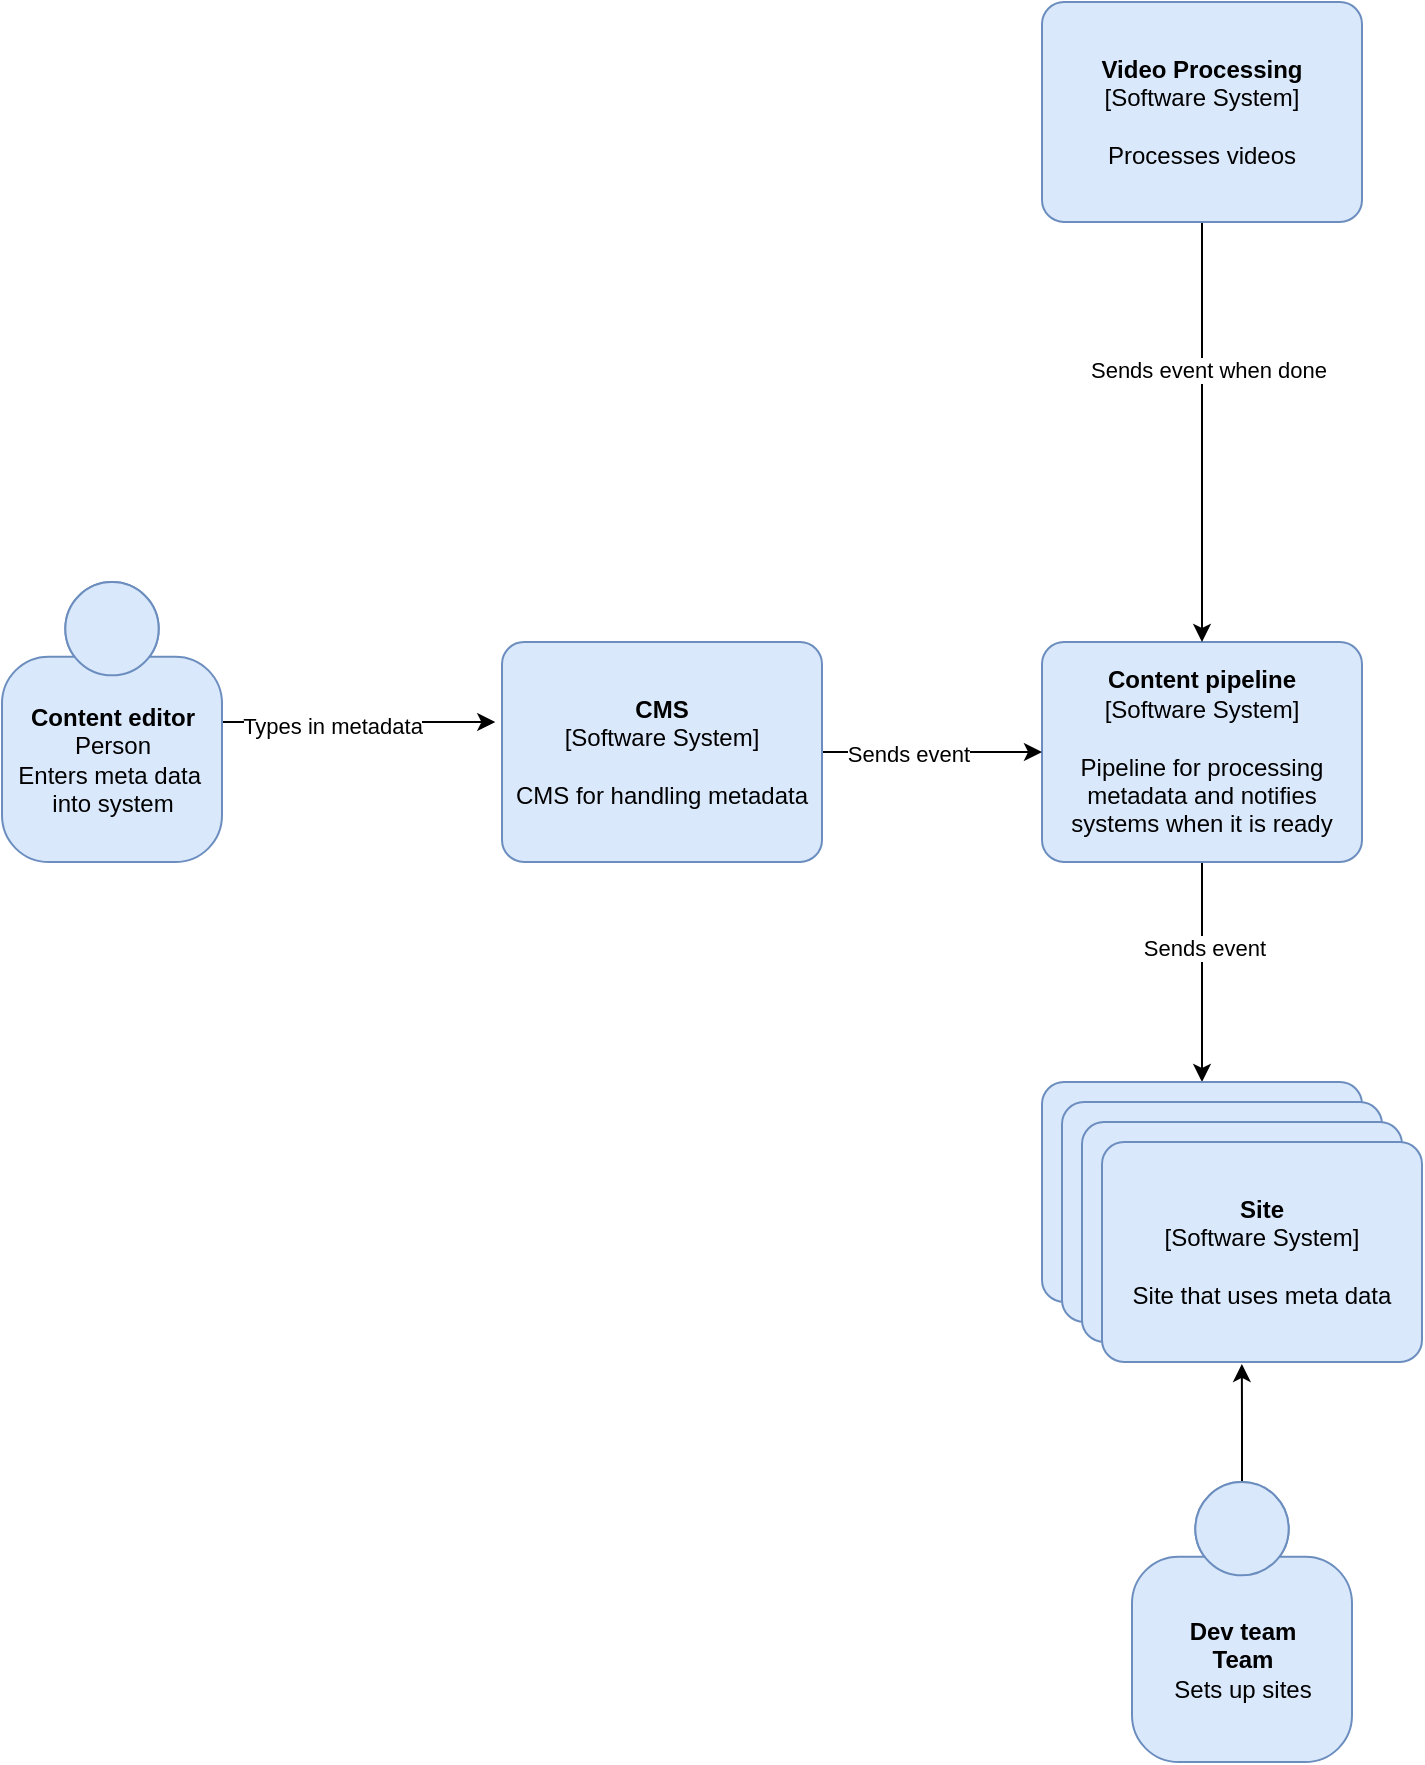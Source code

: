 <mxfile version="13.3.0" type="device" pages="3"><diagram id="xWMOh8YKNZPBLJoE_dR-" name="Overview"><mxGraphModel dx="2062" dy="1155" grid="1" gridSize="10" guides="1" tooltips="1" connect="1" arrows="1" fold="1" page="1" pageScale="1" pageWidth="850" pageHeight="1100" math="0" shadow="0"><root><mxCell id="0"/><mxCell id="1" parent="0"/><mxCell id="aiqX6QD3j2gvl7xShZ44-8" style="edgeStyle=orthogonalEdgeStyle;rounded=0;orthogonalLoop=1;jettySize=auto;html=1;entryX=-0.021;entryY=0.364;entryDx=0;entryDy=0;entryPerimeter=0;" parent="1" source="aiqX6QD3j2gvl7xShZ44-1" target="aiqX6QD3j2gvl7xShZ44-7" edge="1"><mxGeometry relative="1" as="geometry"/></mxCell><mxCell id="aiqX6QD3j2gvl7xShZ44-9" value="Types in metadata" style="edgeLabel;html=1;align=center;verticalAlign=middle;resizable=0;points=[];" parent="aiqX6QD3j2gvl7xShZ44-8" vertex="1" connectable="0"><mxGeometry x="-0.2" y="-2" relative="1" as="geometry"><mxPoint as="offset"/></mxGeometry></mxCell><mxCell id="aiqX6QD3j2gvl7xShZ44-1" value="&lt;b&gt;Content editor&lt;/b&gt;&lt;div&gt;Person&lt;/div&gt;&lt;div&gt;Enters meta data&amp;nbsp;&lt;/div&gt;&lt;div&gt;into system&lt;/div&gt;" style="html=1;dashed=0;whitespace=wrap;fillColor=#DAE8FC;strokeColor=#6C8EBF;shape=mxgraph.c4.person;align=center;points=[[0.5,0,0],[1,0.5,0],[1,0.75,0],[0.75,1,0],[0.5,1,0],[0.25,1,0],[0,0.75,0],[0,0.5,0]];" parent="1" vertex="1"><mxGeometry x="20" y="370" width="110.0" height="140" as="geometry"/></mxCell><mxCell id="aiqX6QD3j2gvl7xShZ44-2" style="edgeStyle=orthogonalEdgeStyle;rounded=0;orthogonalLoop=1;jettySize=auto;html=1;exitX=0.5;exitY=1;exitDx=0;exitDy=0;exitPerimeter=0;" parent="1" source="aiqX6QD3j2gvl7xShZ44-1" target="aiqX6QD3j2gvl7xShZ44-1" edge="1"><mxGeometry relative="1" as="geometry"/></mxCell><mxCell id="aiqX6QD3j2gvl7xShZ44-21" style="edgeStyle=orthogonalEdgeStyle;rounded=0;orthogonalLoop=1;jettySize=auto;html=1;entryX=0.437;entryY=1.009;entryDx=0;entryDy=0;entryPerimeter=0;" parent="1" source="aiqX6QD3j2gvl7xShZ44-4" target="aiqX6QD3j2gvl7xShZ44-15" edge="1"><mxGeometry relative="1" as="geometry"/></mxCell><mxCell id="aiqX6QD3j2gvl7xShZ44-4" value="&lt;b&gt;Dev team&lt;br&gt;Team&lt;br&gt;&lt;/b&gt;&lt;div&gt;Sets up sites&lt;/div&gt;" style="html=1;dashed=0;whitespace=wrap;fillColor=#DAE8FC;strokeColor=#6C8EBF;shape=mxgraph.c4.person;align=center;points=[[0.5,0,0],[1,0.5,0],[1,0.75,0],[0.75,1,0],[0.5,1,0],[0.25,1,0],[0,0.75,0],[0,0.5,0]];" parent="1" vertex="1"><mxGeometry x="585" y="820" width="110.0" height="140" as="geometry"/></mxCell><mxCell id="aiqX6QD3j2gvl7xShZ44-16" style="edgeStyle=orthogonalEdgeStyle;rounded=0;orthogonalLoop=1;jettySize=auto;html=1;entryX=0.5;entryY=0;entryDx=0;entryDy=0;entryPerimeter=0;" parent="1" source="aiqX6QD3j2gvl7xShZ44-5" target="aiqX6QD3j2gvl7xShZ44-12" edge="1"><mxGeometry relative="1" as="geometry"/></mxCell><mxCell id="aiqX6QD3j2gvl7xShZ44-17" value="Sends event" style="edgeLabel;html=1;align=center;verticalAlign=middle;resizable=0;points=[];" parent="aiqX6QD3j2gvl7xShZ44-16" vertex="1" connectable="0"><mxGeometry x="-0.218" y="1" relative="1" as="geometry"><mxPoint as="offset"/></mxGeometry></mxCell><mxCell id="aiqX6QD3j2gvl7xShZ44-5" value="&lt;b&gt;Content pipeline&lt;/b&gt;&lt;br&gt;&lt;div&gt;[Software System]&lt;/div&gt;&lt;br&gt;&lt;div&gt;Pipeline for processing metadata and notifies systems when it is ready&lt;/div&gt;" style="rounded=1;whiteSpace=wrap;html=1;labelBackgroundColor=none;fillColor=#dae8fc;fontColor=#000000;align=center;arcSize=10;strokeColor=#6c8ebf;points=[[0.25,0,0],[0.5,0,0],[0.75,0,0],[1,0.25,0],[1,0.5,0],[1,0.75,0],[0.75,1,0],[0.5,1,0],[0.25,1,0],[0,0.75,0],[0,0.5,0],[0,0.25,0]];" parent="1" vertex="1"><mxGeometry x="540" y="400" width="160" height="110.0" as="geometry"/></mxCell><mxCell id="aiqX6QD3j2gvl7xShZ44-10" style="edgeStyle=orthogonalEdgeStyle;rounded=0;orthogonalLoop=1;jettySize=auto;html=1;entryX=0;entryY=0.5;entryDx=0;entryDy=0;entryPerimeter=0;" parent="1" source="aiqX6QD3j2gvl7xShZ44-7" target="aiqX6QD3j2gvl7xShZ44-5" edge="1"><mxGeometry relative="1" as="geometry"/></mxCell><mxCell id="aiqX6QD3j2gvl7xShZ44-11" value="Sends event" style="edgeLabel;html=1;align=center;verticalAlign=middle;resizable=0;points=[];" parent="aiqX6QD3j2gvl7xShZ44-10" vertex="1" connectable="0"><mxGeometry x="-0.224" y="-1" relative="1" as="geometry"><mxPoint as="offset"/></mxGeometry></mxCell><mxCell id="aiqX6QD3j2gvl7xShZ44-7" value="&lt;b&gt;CMS&lt;/b&gt;&lt;br&gt;&lt;div&gt;[Software System]&lt;/div&gt;&lt;br&gt;&lt;div&gt;CMS for handling metadata&lt;/div&gt;" style="rounded=1;whiteSpace=wrap;html=1;labelBackgroundColor=none;fillColor=#dae8fc;fontColor=#000000;align=center;arcSize=10;strokeColor=#6c8ebf;points=[[0.25,0,0],[0.5,0,0],[0.75,0,0],[1,0.25,0],[1,0.5,0],[1,0.75,0],[0.75,1,0],[0.5,1,0],[0.25,1,0],[0,0.75,0],[0,0.5,0],[0,0.25,0]];" parent="1" vertex="1"><mxGeometry x="270" y="400" width="160" height="110.0" as="geometry"/></mxCell><mxCell id="aiqX6QD3j2gvl7xShZ44-12" value="&lt;b&gt;Site&lt;/b&gt;&lt;div&gt;[Software System]&lt;/div&gt;&lt;br&gt;&lt;div&gt;Site that uses meta data&lt;/div&gt;" style="rounded=1;whiteSpace=wrap;html=1;labelBackgroundColor=none;fillColor=#dae8fc;fontColor=#000000;align=center;arcSize=10;strokeColor=#6c8ebf;points=[[0.25,0,0],[0.5,0,0],[0.75,0,0],[1,0.25,0],[1,0.5,0],[1,0.75,0],[0.75,1,0],[0.5,1,0],[0.25,1,0],[0,0.75,0],[0,0.5,0],[0,0.25,0]];" parent="1" vertex="1"><mxGeometry x="540" y="620" width="160" height="110.0" as="geometry"/></mxCell><mxCell id="aiqX6QD3j2gvl7xShZ44-13" value="&lt;b&gt;Site&lt;/b&gt;&lt;div&gt;[Software System]&lt;/div&gt;&lt;br&gt;&lt;div&gt;Site that uses meta data&lt;/div&gt;" style="rounded=1;whiteSpace=wrap;html=1;labelBackgroundColor=none;fillColor=#dae8fc;fontColor=#000000;align=center;arcSize=10;strokeColor=#6c8ebf;points=[[0.25,0,0],[0.5,0,0],[0.75,0,0],[1,0.25,0],[1,0.5,0],[1,0.75,0],[0.75,1,0],[0.5,1,0],[0.25,1,0],[0,0.75,0],[0,0.5,0],[0,0.25,0]];" parent="1" vertex="1"><mxGeometry x="550" y="630" width="160" height="110.0" as="geometry"/></mxCell><mxCell id="aiqX6QD3j2gvl7xShZ44-14" value="&lt;b&gt;Site&lt;/b&gt;&lt;div&gt;[Software System]&lt;/div&gt;&lt;br&gt;&lt;div&gt;Site that uses meta data&lt;/div&gt;" style="rounded=1;whiteSpace=wrap;html=1;labelBackgroundColor=none;fillColor=#dae8fc;fontColor=#000000;align=center;arcSize=10;strokeColor=#6c8ebf;points=[[0.25,0,0],[0.5,0,0],[0.75,0,0],[1,0.25,0],[1,0.5,0],[1,0.75,0],[0.75,1,0],[0.5,1,0],[0.25,1,0],[0,0.75,0],[0,0.5,0],[0,0.25,0]];" parent="1" vertex="1"><mxGeometry x="560" y="640" width="160" height="110.0" as="geometry"/></mxCell><mxCell id="aiqX6QD3j2gvl7xShZ44-15" value="&lt;b&gt;Site&lt;/b&gt;&lt;div&gt;[Software System]&lt;/div&gt;&lt;br&gt;&lt;div&gt;Site that uses meta data&lt;/div&gt;" style="rounded=1;whiteSpace=wrap;html=1;labelBackgroundColor=none;fillColor=#dae8fc;fontColor=#000000;align=center;arcSize=10;strokeColor=#6c8ebf;points=[[0.25,0,0],[0.5,0,0],[0.75,0,0],[1,0.25,0],[1,0.5,0],[1,0.75,0],[0.75,1,0],[0.5,1,0],[0.25,1,0],[0,0.75,0],[0,0.5,0],[0,0.25,0]];" parent="1" vertex="1"><mxGeometry x="570" y="650" width="160" height="110.0" as="geometry"/></mxCell><mxCell id="aiqX6QD3j2gvl7xShZ44-23" style="edgeStyle=orthogonalEdgeStyle;rounded=0;orthogonalLoop=1;jettySize=auto;html=1;entryX=0.5;entryY=0;entryDx=0;entryDy=0;entryPerimeter=0;" parent="1" source="aiqX6QD3j2gvl7xShZ44-22" target="aiqX6QD3j2gvl7xShZ44-5" edge="1"><mxGeometry relative="1" as="geometry"/></mxCell><mxCell id="aiqX6QD3j2gvl7xShZ44-24" value="Sends event when done" style="edgeLabel;html=1;align=center;verticalAlign=middle;resizable=0;points=[];" parent="aiqX6QD3j2gvl7xShZ44-23" vertex="1" connectable="0"><mxGeometry x="-0.301" y="3" relative="1" as="geometry"><mxPoint as="offset"/></mxGeometry></mxCell><mxCell id="aiqX6QD3j2gvl7xShZ44-22" value="&lt;b&gt;Video Processing&lt;/b&gt;&lt;br&gt;&lt;div&gt;[Software System]&lt;/div&gt;&lt;br&gt;&lt;div&gt;Processes videos&lt;/div&gt;" style="rounded=1;whiteSpace=wrap;html=1;labelBackgroundColor=none;fillColor=#dae8fc;fontColor=#000000;align=center;arcSize=10;strokeColor=#6c8ebf;points=[[0.25,0,0],[0.5,0,0],[0.75,0,0],[1,0.25,0],[1,0.5,0],[1,0.75,0],[0.75,1,0],[0.5,1,0],[0.25,1,0],[0,0.75,0],[0,0.5,0],[0,0.25,0]];" parent="1" vertex="1"><mxGeometry x="540" y="80" width="160" height="110.0" as="geometry"/></mxCell></root></mxGraphModel></diagram><diagram id="OMHZMSGn9z7y2e5qwtIC" name="Content pipeline v1"><mxGraphModel dx="3276" dy="2459" grid="1" gridSize="10" guides="1" tooltips="1" connect="1" arrows="1" fold="1" page="1" pageScale="1" pageWidth="850" pageHeight="1100" math="0" shadow="0"><root><mxCell id="x-HoO505OY0SyG_LSzrO-0"/><mxCell id="x-HoO505OY0SyG_LSzrO-1" parent="x-HoO505OY0SyG_LSzrO-0"/><mxCell id="7nYK2Gc_zahtsKKnJQiW-9" value="" style="verticalLabelPosition=bottom;verticalAlign=top;html=1;shape=mxgraph.basic.rect;fillColor2=none;strokeWidth=1;size=20;indent=5;" parent="x-HoO505OY0SyG_LSzrO-1" vertex="1"><mxGeometry x="-780" y="1160" width="200" height="130" as="geometry"/></mxCell><mxCell id="7nYK2Gc_zahtsKKnJQiW-5" value="" style="verticalLabelPosition=bottom;verticalAlign=top;html=1;shape=mxgraph.basic.rect;fillColor2=none;strokeWidth=1;size=20;indent=5;" parent="x-HoO505OY0SyG_LSzrO-1" vertex="1"><mxGeometry x="-780" y="1353" width="1690" height="167" as="geometry"/></mxCell><mxCell id="x-HoO505OY0SyG_LSzrO-3" value="&lt;span&gt;Database&lt;/span&gt;&lt;div&gt;[Container:&amp;nbsp;Cosmos or MSSQL]&lt;/div&gt;&lt;br&gt;&lt;div&gt;Holds metadata&lt;/div&gt;" style="shape=cylinder;whiteSpace=wrap;html=1;boundedLbl=1;rounded=0;labelBackgroundColor=none;fillColor=#dae8fc;fontSize=12;fontColor=#000000;align=center;strokeColor=#6c8ebf;points=[[0.5,0,0],[1,0.25,0],[1,0.5,0],[1,0.75,0],[0.5,1,0],[0,0.75,0],[0,0.5,0],[0,0.25,0]];" parent="x-HoO505OY0SyG_LSzrO-1" vertex="1"><mxGeometry x="290" y="1090" width="160" height="140" as="geometry"/></mxCell><mxCell id="FUlozz3u-nsKMlg2ZsNd-0" value="&lt;span&gt;&lt;b&gt;API Management&lt;/b&gt;&lt;/span&gt;&lt;br&gt;&lt;div&gt;[Container:&amp;nbsp;&lt;span&gt;Azure API Management&lt;/span&gt;&lt;span&gt;]&lt;/span&gt;&lt;/div&gt;&lt;br&gt;&lt;div&gt;Description&lt;/div&gt;" style="rounded=1;whiteSpace=wrap;html=1;labelBackgroundColor=none;fillColor=#dae8fc;fontColor=#000000;align=center;arcSize=10;strokeColor=#6c8ebf;points=[[0.25,0,0],[0.5,0,0],[0.75,0,0],[1,0.25,0],[1,0.5,0],[1,0.75,0],[0.75,1,0],[0.5,1,0],[0.25,1,0],[0,0.75,0],[0,0.5,0],[0,0.25,0]];" parent="x-HoO505OY0SyG_LSzrO-1" vertex="1"><mxGeometry x="290" y="190" width="160" height="110.0" as="geometry"/></mxCell><mxCell id="FUlozz3u-nsKMlg2ZsNd-2" value="&lt;b&gt;Creator API&lt;/b&gt;&lt;br&gt;&lt;div&gt;[Container: ASP.NET Core&lt;span&gt;]&lt;/span&gt;&lt;/div&gt;&lt;br&gt;&lt;div&gt;Handles metadata CUD requests incl video events&lt;/div&gt;" style="rounded=1;whiteSpace=wrap;html=1;labelBackgroundColor=none;fillColor=#dae8fc;fontColor=#000000;align=center;arcSize=10;strokeColor=#6c8ebf;points=[[0.25,0,0],[0.5,0,0],[0.75,0,0],[1,0.25,0],[1,0.5,0],[1,0.75,0],[0.75,1,0],[0.5,1,0],[0.25,1,0],[0,0.75,0],[0,0.5,0],[0,0.25,0]];" parent="x-HoO505OY0SyG_LSzrO-1" vertex="1"><mxGeometry x="-20" y="360" width="160" height="110.0" as="geometry"/></mxCell><mxCell id="FUlozz3u-nsKMlg2ZsNd-3" value="&lt;b&gt;Fetch API&lt;/b&gt;&lt;br&gt;&lt;div&gt;[Container: ASP.NET Core&lt;span&gt;]&lt;/span&gt;&lt;/div&gt;&lt;br&gt;&lt;div&gt;Handles metadata read requests&lt;/div&gt;" style="rounded=1;whiteSpace=wrap;html=1;labelBackgroundColor=none;fillColor=#dae8fc;fontColor=#000000;align=center;arcSize=10;strokeColor=#6c8ebf;points=[[0.25,0,0],[0.5,0,0],[0.75,0,0],[1,0.25,0],[1,0.5,0],[1,0.75,0],[0.75,1,0],[0.5,1,0],[0.25,1,0],[0,0.75,0],[0,0.5,0],[0,0.25,0]];" parent="x-HoO505OY0SyG_LSzrO-1" vertex="1"><mxGeometry x="640" y="370" width="160" height="110.0" as="geometry"/></mxCell><mxCell id="FUlozz3u-nsKMlg2ZsNd-4" value="&lt;b&gt;Service bus&lt;/b&gt;&lt;br&gt;&lt;div&gt;[Container: Azure service bus&lt;span&gt;]&lt;/span&gt;&lt;/div&gt;&lt;br&gt;&lt;div&gt;Delivers event to processing unit&lt;/div&gt;" style="rounded=1;whiteSpace=wrap;html=1;labelBackgroundColor=none;fillColor=#dae8fc;fontColor=#000000;align=center;arcSize=10;strokeColor=#6c8ebf;points=[[0.25,0,0],[0.5,0,0],[0.75,0,0],[1,0.25,0],[1,0.5,0],[1,0.75,0],[0.75,1,0],[0.5,1,0],[0.25,1,0],[0,0.75,0],[0,0.5,0],[0,0.25,0]];" parent="x-HoO505OY0SyG_LSzrO-1" vertex="1"><mxGeometry x="290" y="570" width="160" height="110.0" as="geometry"/></mxCell><mxCell id="FUlozz3u-nsKMlg2ZsNd-5" value="&lt;b&gt;Metadata processing function&lt;/b&gt;&lt;br&gt;&lt;div&gt;[Container: Azure function&lt;span&gt;]&lt;/span&gt;&lt;/div&gt;&lt;br&gt;&lt;div&gt;Saves metadata to database&lt;/div&gt;" style="rounded=1;whiteSpace=wrap;html=1;labelBackgroundColor=none;fillColor=#dae8fc;fontColor=#000000;align=center;arcSize=10;strokeColor=#6c8ebf;points=[[0.25,0,0],[0.5,0,0],[0.75,0,0],[1,0.25,0],[1,0.5,0],[1,0.75,0],[0.75,1,0],[0.5,1,0],[0.25,1,0],[0,0.75,0],[0,0.5,0],[0,0.25,0]];" parent="x-HoO505OY0SyG_LSzrO-1" vertex="1"><mxGeometry x="290" y="840" width="160" height="110.0" as="geometry"/></mxCell><mxCell id="FUlozz3u-nsKMlg2ZsNd-6" value="&lt;b&gt;Notifier function&lt;/b&gt;&lt;br&gt;&lt;div&gt;[Container: Azure function&lt;span&gt;]&lt;/span&gt;&lt;/div&gt;&lt;br&gt;&lt;div&gt;Publishes events to different consumer channels&lt;/div&gt;" style="rounded=1;whiteSpace=wrap;html=1;labelBackgroundColor=none;fillColor=#dae8fc;fontColor=#000000;align=center;arcSize=10;strokeColor=#6c8ebf;points=[[0.25,0,0],[0.5,0,0],[0.75,0,0],[1,0.25,0],[1,0.5,0],[1,0.75,0],[0.75,1,0],[0.5,1,0],[0.25,1,0],[0,0.75,0],[0,0.5,0],[0,0.25,0]];" parent="x-HoO505OY0SyG_LSzrO-1" vertex="1"><mxGeometry x="-120" y="910" width="160" height="110.0" as="geometry"/></mxCell><mxCell id="FUlozz3u-nsKMlg2ZsNd-7" value="&lt;b&gt;Event Grid&lt;/b&gt;&lt;br&gt;&lt;div&gt;[Container: Azure Event Grid&lt;span&gt;]&lt;/span&gt;&lt;/div&gt;&lt;br&gt;&lt;div&gt;Delivers event to sites&lt;/div&gt;" style="rounded=1;whiteSpace=wrap;html=1;labelBackgroundColor=none;fillColor=#dae8fc;fontColor=#000000;align=center;arcSize=10;strokeColor=#6c8ebf;points=[[0.25,0,0],[0.5,0,0],[0.75,0,0],[1,0.25,0],[1,0.5,0],[1,0.75,0],[0.75,1,0],[0.5,1,0],[0.25,1,0],[0,0.75,0],[0,0.5,0],[0,0.25,0]];" parent="x-HoO505OY0SyG_LSzrO-1" vertex="1"><mxGeometry x="-550" y="560" width="160" height="110.0" as="geometry"/></mxCell><mxCell id="FUlozz3u-nsKMlg2ZsNd-8" value="&lt;div style=&quot;text-align: left&quot;&gt;&lt;div style=&quot;text-align: center&quot;&gt;&lt;b&gt;Add data to service bus&lt;/b&gt;&lt;/div&gt;&lt;div style=&quot;text-align: center&quot;&gt;[TCP]&lt;/div&gt;&lt;/div&gt;" style="edgeStyle=none;rounded=0;html=1;entryX=-0.019;entryY=0.436;jettySize=auto;orthogonalLoop=1;strokeColor=#A8A8A8;strokeWidth=2;fontColor=#000000;jumpStyle=none;dashed=1;exitX=0.5;exitY=1;exitDx=0;exitDy=0;exitPerimeter=0;entryDx=0;entryDy=0;entryPerimeter=0;" parent="x-HoO505OY0SyG_LSzrO-1" source="FUlozz3u-nsKMlg2ZsNd-2" target="FUlozz3u-nsKMlg2ZsNd-4" edge="1"><mxGeometry x="-0.36" width="200" relative="1" as="geometry"><mxPoint x="190" y="490" as="sourcePoint"/><mxPoint x="390" y="490" as="targetPoint"/><Array as="points"><mxPoint x="60" y="618"/></Array><mxPoint as="offset"/></mxGeometry></mxCell><mxCell id="FUlozz3u-nsKMlg2ZsNd-9" value="&lt;div style=&quot;text-align: left&quot;&gt;&lt;div style=&quot;text-align: center&quot;&gt;&lt;b&gt;Proxies requests&lt;/b&gt;&lt;/div&gt;&lt;div style=&quot;text-align: center&quot;&gt;[HTTP]&lt;/div&gt;&lt;/div&gt;" style="edgeStyle=none;rounded=0;html=1;entryX=0.5;entryY=0;jettySize=auto;orthogonalLoop=1;strokeColor=#A8A8A8;strokeWidth=2;fontColor=#000000;jumpStyle=none;dashed=1;entryDx=0;entryDy=0;entryPerimeter=0;exitX=0;exitY=0.5;exitDx=0;exitDy=0;exitPerimeter=0;" parent="x-HoO505OY0SyG_LSzrO-1" source="FUlozz3u-nsKMlg2ZsNd-0" target="FUlozz3u-nsKMlg2ZsNd-2" edge="1"><mxGeometry width="200" relative="1" as="geometry"><mxPoint x="50" y="210" as="sourcePoint"/><mxPoint x="250" y="210" as="targetPoint"/><Array as="points"><mxPoint x="200" y="245"/></Array></mxGeometry></mxCell><mxCell id="FUlozz3u-nsKMlg2ZsNd-10" value="&lt;div style=&quot;text-align: left&quot;&gt;&lt;div style=&quot;text-align: center&quot;&gt;&lt;b&gt;Proxies requests&lt;/b&gt;&lt;/div&gt;&lt;div style=&quot;text-align: center&quot;&gt;[HTTP]&lt;/div&gt;&lt;/div&gt;" style="edgeStyle=none;rounded=0;html=1;entryX=0;entryY=0.5;jettySize=auto;orthogonalLoop=1;strokeColor=#A8A8A8;strokeWidth=2;fontColor=#000000;jumpStyle=none;dashed=1;entryDx=0;entryDy=0;entryPerimeter=0;exitX=0.25;exitY=1;exitDx=0;exitDy=0;exitPerimeter=0;" parent="x-HoO505OY0SyG_LSzrO-1" source="FUlozz3u-nsKMlg2ZsNd-0" target="FUlozz3u-nsKMlg2ZsNd-3" edge="1"><mxGeometry width="200" relative="1" as="geometry"><mxPoint x="450" y="240" as="sourcePoint"/><mxPoint x="650" y="240" as="targetPoint"/><Array as="points"><mxPoint x="330" y="425"/></Array></mxGeometry></mxCell><mxCell id="FUlozz3u-nsKMlg2ZsNd-11" value="&lt;div style=&quot;text-align: left&quot;&gt;&lt;div style=&quot;text-align: center&quot;&gt;&lt;b&gt;Queries metadata&lt;/b&gt;&lt;/div&gt;&lt;div style=&quot;text-align: center&quot;&gt;[Dapper]&lt;/div&gt;&lt;/div&gt;" style="edgeStyle=none;rounded=0;html=1;entryX=1;entryY=0.5;jettySize=auto;orthogonalLoop=1;strokeColor=#A8A8A8;strokeWidth=2;fontColor=#000000;jumpStyle=none;dashed=1;exitX=0.5;exitY=1;exitDx=0;exitDy=0;exitPerimeter=0;entryDx=0;entryDy=0;entryPerimeter=0;" parent="x-HoO505OY0SyG_LSzrO-1" source="FUlozz3u-nsKMlg2ZsNd-3" target="x-HoO505OY0SyG_LSzrO-3" edge="1"><mxGeometry x="-0.305" width="200" relative="1" as="geometry"><mxPoint x="470" y="520" as="sourcePoint"/><mxPoint x="670" y="520" as="targetPoint"/><Array as="points"><mxPoint x="720" y="1160"/></Array><mxPoint as="offset"/></mxGeometry></mxCell><mxCell id="FUlozz3u-nsKMlg2ZsNd-12" value="&lt;div style=&quot;text-align: left&quot;&gt;&lt;div style=&quot;text-align: center&quot;&gt;&lt;b&gt;Notifies function&lt;/b&gt;&lt;/div&gt;&lt;div style=&quot;text-align: center&quot;&gt;[TCP]&lt;/div&gt;&lt;/div&gt;" style="edgeStyle=none;rounded=0;html=1;entryX=0.5;entryY=0;jettySize=auto;orthogonalLoop=1;strokeColor=#A8A8A8;strokeWidth=2;fontColor=#000000;jumpStyle=none;dashed=1;entryDx=0;entryDy=0;entryPerimeter=0;exitX=0.5;exitY=1;exitDx=0;exitDy=0;exitPerimeter=0;" parent="x-HoO505OY0SyG_LSzrO-1" source="FUlozz3u-nsKMlg2ZsNd-4" target="FUlozz3u-nsKMlg2ZsNd-5" edge="1"><mxGeometry width="200" relative="1" as="geometry"><mxPoint x="370" y="660" as="sourcePoint"/><mxPoint x="570" y="660" as="targetPoint"/></mxGeometry></mxCell><mxCell id="FUlozz3u-nsKMlg2ZsNd-13" value="&lt;div style=&quot;text-align: left&quot;&gt;&lt;div style=&quot;text-align: center&quot;&gt;&lt;b&gt;CUD&lt;/b&gt;&lt;/div&gt;&lt;div style=&quot;text-align: center&quot;&gt;[SQL]&lt;br&gt;&lt;/div&gt;&lt;/div&gt;" style="edgeStyle=none;rounded=0;html=1;entryX=0.5;entryY=0;jettySize=auto;orthogonalLoop=1;strokeColor=#A8A8A8;strokeWidth=2;fontColor=#000000;jumpStyle=none;dashed=1;entryDx=0;entryDy=0;entryPerimeter=0;" parent="x-HoO505OY0SyG_LSzrO-1" target="x-HoO505OY0SyG_LSzrO-3" edge="1"><mxGeometry width="200" relative="1" as="geometry"><mxPoint x="370" y="950" as="sourcePoint"/><mxPoint x="570" y="950" as="targetPoint"/></mxGeometry></mxCell><mxCell id="FUlozz3u-nsKMlg2ZsNd-15" value="&lt;div style=&quot;text-align: left&quot;&gt;&lt;div style=&quot;text-align: center&quot;&gt;&lt;b&gt;Sends out event&lt;/b&gt;&lt;/div&gt;&lt;div style=&quot;text-align: center&quot;&gt;[HTTP]&lt;/div&gt;&lt;/div&gt;" style="edgeStyle=none;rounded=0;html=1;entryX=0.5;entryY=1;jettySize=auto;orthogonalLoop=1;strokeColor=#A8A8A8;strokeWidth=2;fontColor=#000000;jumpStyle=none;dashed=1;exitX=0;exitY=0.25;exitDx=0;exitDy=0;exitPerimeter=0;entryDx=0;entryDy=0;entryPerimeter=0;" parent="x-HoO505OY0SyG_LSzrO-1" source="FUlozz3u-nsKMlg2ZsNd-6" target="FUlozz3u-nsKMlg2ZsNd-7" edge="1"><mxGeometry width="200" relative="1" as="geometry"><mxPoint x="550" y="630" as="sourcePoint"/><mxPoint x="750" y="630" as="targetPoint"/><Array as="points"><mxPoint x="-470" y="938"/></Array></mxGeometry></mxCell><mxCell id="FUlozz3u-nsKMlg2ZsNd-16" value="&lt;b&gt;Application gateway&lt;/b&gt;&lt;br&gt;&lt;div&gt;[Container:&amp;nbsp;&lt;span&gt;Azure application gateway&lt;/span&gt;&lt;span&gt;]&lt;/span&gt;&lt;/div&gt;&lt;br&gt;&lt;div&gt;Handles requests from WAN&lt;/div&gt;" style="rounded=1;whiteSpace=wrap;html=1;labelBackgroundColor=none;fillColor=#dae8fc;fontColor=#000000;align=center;arcSize=10;strokeColor=#6c8ebf;points=[[0.25,0,0],[0.5,0,0],[0.75,0,0],[1,0.25,0],[1,0.5,0],[1,0.75,0],[0.75,1,0],[0.5,1,0],[0.25,1,0],[0,0.75,0],[0,0.5,0],[0,0.25,0]];" parent="x-HoO505OY0SyG_LSzrO-1" vertex="1"><mxGeometry x="290" y="-80" width="160" height="110.0" as="geometry"/></mxCell><mxCell id="FUlozz3u-nsKMlg2ZsNd-17" value="&lt;div style=&quot;text-align: left&quot;&gt;&lt;div style=&quot;text-align: center&quot;&gt;&lt;b&gt;Proxies requests&lt;/b&gt;&lt;/div&gt;&lt;div style=&quot;text-align: center&quot;&gt;[HTTP]&lt;/div&gt;&lt;/div&gt;" style="edgeStyle=none;rounded=0;html=1;entryX=0.5;entryY=0;jettySize=auto;orthogonalLoop=1;strokeColor=#A8A8A8;strokeWidth=2;fontColor=#000000;jumpStyle=none;dashed=1;exitX=0.5;exitY=1;exitDx=0;exitDy=0;exitPerimeter=0;entryDx=0;entryDy=0;entryPerimeter=0;" parent="x-HoO505OY0SyG_LSzrO-1" source="FUlozz3u-nsKMlg2ZsNd-16" target="FUlozz3u-nsKMlg2ZsNd-0" edge="1"><mxGeometry width="200" relative="1" as="geometry"><mxPoint x="360" y="80" as="sourcePoint"/><mxPoint x="560" y="80" as="targetPoint"/></mxGeometry></mxCell><mxCell id="FUlozz3u-nsKMlg2ZsNd-18" value="&lt;b&gt;Cache&lt;/b&gt;&lt;br&gt;&lt;div&gt;[Container:&amp;nbsp;&lt;span&gt;Redis&lt;/span&gt;&lt;span&gt;]&lt;/span&gt;&lt;/div&gt;&lt;br&gt;&lt;div&gt;Caches metadata requests&lt;/div&gt;" style="rounded=1;whiteSpace=wrap;html=1;labelBackgroundColor=none;fillColor=#dae8fc;fontColor=#000000;align=center;arcSize=10;strokeColor=#6c8ebf;points=[[0.25,0,0],[0.5,0,0],[0.75,0,0],[1,0.25,0],[1,0.5,0],[1,0.75,0],[0.75,1,0],[0.5,1,0],[0.25,1,0],[0,0.75,0],[0,0.5,0],[0,0.25,0]];" parent="x-HoO505OY0SyG_LSzrO-1" vertex="1"><mxGeometry x="-270" y="190" width="160" height="110.0" as="geometry"/></mxCell><mxCell id="FUlozz3u-nsKMlg2ZsNd-19" value="&lt;div style=&quot;text-align: left&quot;&gt;&lt;div style=&quot;text-align: center&quot;&gt;&lt;b&gt;Checks cache&lt;/b&gt;&lt;/div&gt;&lt;div style=&quot;text-align: center&quot;&gt;[HTTP/TCP]&lt;/div&gt;&lt;/div&gt;" style="edgeStyle=none;rounded=0;html=1;jettySize=auto;orthogonalLoop=1;strokeColor=#A8A8A8;strokeWidth=2;fontColor=#000000;jumpStyle=none;dashed=1;exitX=0;exitY=0.5;exitDx=0;exitDy=0;exitPerimeter=0;" parent="x-HoO505OY0SyG_LSzrO-1" source="FUlozz3u-nsKMlg2ZsNd-0" target="FUlozz3u-nsKMlg2ZsNd-18" edge="1"><mxGeometry width="200" relative="1" as="geometry"><mxPoint x="170" y="320" as="sourcePoint"/><mxPoint x="370" y="320" as="targetPoint"/></mxGeometry></mxCell><mxCell id="FUlozz3u-nsKMlg2ZsNd-20" value="&lt;b&gt;Cache buster function&lt;/b&gt;&lt;br&gt;&lt;div&gt;[Container:&amp;nbsp;&lt;span&gt;Azure function&lt;/span&gt;&lt;span&gt;]&lt;/span&gt;&lt;/div&gt;&lt;br&gt;&lt;div&gt;Busts the cache, preparing for site to fetch data&lt;/div&gt;" style="rounded=1;whiteSpace=wrap;html=1;labelBackgroundColor=none;fillColor=#dae8fc;fontColor=#000000;align=center;arcSize=10;strokeColor=#6c8ebf;points=[[0.25,0,0],[0.5,0,0],[0.75,0,0],[1,0.25,0],[1,0.5,0],[1,0.75,0],[0.75,1,0],[0.5,1,0],[0.25,1,0],[0,0.75,0],[0,0.5,0],[0,0.25,0]];" parent="x-HoO505OY0SyG_LSzrO-1" vertex="1"><mxGeometry x="-120" y="720" width="160" height="110.0" as="geometry"/></mxCell><mxCell id="FUlozz3u-nsKMlg2ZsNd-25" value="&lt;div style=&quot;text-align: left&quot;&gt;&lt;div style=&quot;text-align: center&quot;&gt;&lt;b&gt;Reads metadata&lt;/b&gt;&lt;/div&gt;&lt;div style=&quot;text-align: center&quot;&gt;[Dapper]&lt;/div&gt;&lt;/div&gt;" style="edgeStyle=none;rounded=0;html=1;entryX=0;entryY=0.5;jettySize=auto;orthogonalLoop=1;strokeColor=#A8A8A8;strokeWidth=2;fontColor=#000000;jumpStyle=none;dashed=1;exitX=0.5;exitY=1;exitDx=0;exitDy=0;exitPerimeter=0;entryDx=0;entryDy=0;entryPerimeter=0;" parent="x-HoO505OY0SyG_LSzrO-1" source="FUlozz3u-nsKMlg2ZsNd-6" target="x-HoO505OY0SyG_LSzrO-3" edge="1"><mxGeometry width="200" relative="1" as="geometry"><mxPoint x="-90" y="1120" as="sourcePoint"/><mxPoint x="110" y="1120" as="targetPoint"/><Array as="points"><mxPoint x="-40" y="1160"/></Array></mxGeometry></mxCell><mxCell id="FUlozz3u-nsKMlg2ZsNd-27" value="&lt;div style=&quot;text-align: left&quot;&gt;&lt;div style=&quot;text-align: center&quot;&gt;&lt;b&gt;Notifies function&lt;/b&gt;&lt;/div&gt;&lt;div style=&quot;text-align: center&quot;&gt;[TCP]&lt;/div&gt;&lt;/div&gt;" style="edgeStyle=none;rounded=0;html=1;jettySize=auto;orthogonalLoop=1;strokeColor=#A8A8A8;strokeWidth=2;fontColor=#000000;jumpStyle=none;dashed=1;exitX=-0.019;exitY=0.664;exitDx=0;exitDy=0;exitPerimeter=0;" parent="x-HoO505OY0SyG_LSzrO-1" source="FUlozz3u-nsKMlg2ZsNd-4" target="FUlozz3u-nsKMlg2ZsNd-20" edge="1"><mxGeometry width="200" relative="1" as="geometry"><mxPoint x="70" y="720" as="sourcePoint"/><mxPoint x="270" y="720" as="targetPoint"/></mxGeometry></mxCell><mxCell id="FUlozz3u-nsKMlg2ZsNd-31" value="&lt;div style=&quot;text-align: left&quot;&gt;&lt;div style=&quot;text-align: center&quot;&gt;&lt;b&gt;Notifies function&lt;/b&gt;&lt;/div&gt;&lt;div style=&quot;text-align: center&quot;&gt;[TCP]&lt;/div&gt;&lt;/div&gt;" style="edgeStyle=none;rounded=0;html=1;entryX=1;entryY=0.25;jettySize=auto;orthogonalLoop=1;strokeColor=#A8A8A8;strokeWidth=2;fontColor=#000000;jumpStyle=none;dashed=1;entryDx=0;entryDy=0;entryPerimeter=0;" parent="x-HoO505OY0SyG_LSzrO-1" source="FUlozz3u-nsKMlg2ZsNd-4" target="FUlozz3u-nsKMlg2ZsNd-6" edge="1"><mxGeometry width="200" relative="1" as="geometry"><mxPoint x="60" y="860" as="sourcePoint"/><mxPoint x="260" y="860" as="targetPoint"/></mxGeometry></mxCell><mxCell id="FUlozz3u-nsKMlg2ZsNd-32" value="&lt;b&gt;Metadata Creator API&lt;/b&gt;&lt;br&gt;&lt;div&gt;&lt;br&gt;&lt;/div&gt;" style="rounded=1;whiteSpace=wrap;html=1;labelBackgroundColor=none;fillColor=#dae8fc;fontColor=#000000;align=center;arcSize=10;strokeColor=#6c8ebf;points=[[0.25,0,0],[0.5,0,0],[0.75,0,0],[1,0.25,0],[1,0.5,0],[1,0.75,0],[0.75,1,0],[0.5,1,0],[0.25,1,0],[0,0.75,0],[0,0.5,0],[0,0.25,0]];" parent="x-HoO505OY0SyG_LSzrO-1" vertex="1"><mxGeometry x="-770" y="1370" width="160" height="110.0" as="geometry"/></mxCell><mxCell id="FUlozz3u-nsKMlg2ZsNd-33" value="&lt;b&gt;Metadata processing function&lt;/b&gt;&lt;br&gt;&lt;div&gt;&lt;br&gt;&lt;/div&gt;" style="rounded=1;whiteSpace=wrap;html=1;labelBackgroundColor=none;fillColor=#dae8fc;fontColor=#000000;align=center;arcSize=10;strokeColor=#6c8ebf;points=[[0.25,0,0],[0.5,0,0],[0.75,0,0],[1,0.25,0],[1,0.5,0],[1,0.75,0],[0.75,1,0],[0.5,1,0],[0.25,1,0],[0,0.75,0],[0,0.5,0],[0,0.25,0]];" parent="x-HoO505OY0SyG_LSzrO-1" vertex="1"><mxGeometry x="-440" y="1370" width="160" height="110.0" as="geometry"/></mxCell><mxCell id="FUlozz3u-nsKMlg2ZsNd-34" value="&lt;b&gt;Qualifier&lt;/b&gt;" style="rounded=1;whiteSpace=wrap;html=1;labelBackgroundColor=none;fillColor=#dae8fc;fontColor=#000000;align=center;arcSize=10;strokeColor=#6c8ebf;points=[[0.25,0,0],[0.5,0,0],[0.75,0,0],[1,0.25,0],[1,0.5,0],[1,0.75,0],[0.75,1,0],[0.5,1,0],[0.25,1,0],[0,0.75,0],[0,0.5,0],[0,0.25,0]];" parent="x-HoO505OY0SyG_LSzrO-1" vertex="1"><mxGeometry x="-80" y="1370" width="160" height="110.0" as="geometry"/></mxCell><mxCell id="FUlozz3u-nsKMlg2ZsNd-35" value="" style="aspect=fixed;pointerEvents=1;shadow=0;dashed=0;html=1;strokeColor=none;labelPosition=center;verticalLabelPosition=bottom;verticalAlign=top;align=center;fillColor=#00188D;shape=mxgraph.azure.queue_generic" parent="x-HoO505OY0SyG_LSzrO-1" vertex="1"><mxGeometry x="-580" y="1412.5" width="100" height="30" as="geometry"/></mxCell><mxCell id="FUlozz3u-nsKMlg2ZsNd-38" value="&lt;b&gt;Cache buster&lt;/b&gt;" style="rounded=1;whiteSpace=wrap;html=1;labelBackgroundColor=none;fillColor=#dae8fc;fontColor=#000000;align=center;arcSize=10;strokeColor=#6c8ebf;points=[[0.25,0,0],[0.5,0,0],[0.75,0,0],[1,0.25,0],[1,0.5,0],[1,0.75,0],[0.75,1,0],[0.5,1,0],[0.25,1,0],[0,0.75,0],[0,0.5,0],[0,0.25,0]];" parent="x-HoO505OY0SyG_LSzrO-1" vertex="1"><mxGeometry x="260" y="1370" width="160" height="110.0" as="geometry"/></mxCell><mxCell id="FUlozz3u-nsKMlg2ZsNd-40" value="" style="aspect=fixed;pointerEvents=1;shadow=0;dashed=0;html=1;strokeColor=none;labelPosition=center;verticalLabelPosition=bottom;verticalAlign=top;align=center;fillColor=#00188D;shape=mxgraph.azure.queue_generic" parent="x-HoO505OY0SyG_LSzrO-1" vertex="1"><mxGeometry x="-230" y="1412.5" width="100" height="30" as="geometry"/></mxCell><mxCell id="FUlozz3u-nsKMlg2ZsNd-41" value="" style="aspect=fixed;pointerEvents=1;shadow=0;dashed=0;html=1;strokeColor=none;labelPosition=center;verticalLabelPosition=bottom;verticalAlign=top;align=center;fillColor=#00188D;shape=mxgraph.azure.queue_generic" parent="x-HoO505OY0SyG_LSzrO-1" vertex="1"><mxGeometry x="120" y="1412.5" width="100" height="30" as="geometry"/></mxCell><mxCell id="n477-T0ffzIqMXs_nkyt-0" value="&lt;b&gt;CMS&lt;/b&gt;&lt;br&gt;&lt;div&gt;[Software System]&lt;/div&gt;&lt;br&gt;&lt;div&gt;CMS for handling metadata&lt;/div&gt;" style="rounded=1;whiteSpace=wrap;html=1;labelBackgroundColor=none;fillColor=#f5f5f5;fontColor=#333333;align=center;arcSize=10;strokeColor=#666666;points=[[0.25,0,0],[0.5,0,0],[0.75,0,0],[1,0.25,0],[1,0.5,0],[1,0.75,0],[0.75,1,0],[0.5,1,0],[0.25,1,0],[0,0.75,0],[0,0.5,0],[0,0.25,0]];" parent="x-HoO505OY0SyG_LSzrO-1" vertex="1"><mxGeometry x="830" y="190" width="160" height="110.0" as="geometry"/></mxCell><mxCell id="meQIHDpw7vLbKRdQ6dgT-0" value="&lt;b&gt;Video Processing&lt;/b&gt;&lt;br&gt;&lt;div&gt;[Software System]&lt;/div&gt;&lt;br&gt;&lt;div&gt;Processes videos&lt;/div&gt;" style="rounded=1;whiteSpace=wrap;html=1;labelBackgroundColor=none;fillColor=#f5f5f5;fontColor=#333333;align=center;arcSize=10;strokeColor=#666666;points=[[0.25,0,0],[0.5,0,0],[0.75,0,0],[1,0.25,0],[1,0.5,0],[1,0.75,0],[0.75,1,0],[0.5,1,0],[0.25,1,0],[0,0.75,0],[0,0.5,0],[0,0.25,0]];" parent="x-HoO505OY0SyG_LSzrO-1" vertex="1"><mxGeometry x="830" y="50" width="160" height="110.0" as="geometry"/></mxCell><mxCell id="7nYK2Gc_zahtsKKnJQiW-0" value="&lt;b&gt;Site&lt;/b&gt;&lt;div&gt;[Software System]&lt;/div&gt;&lt;br&gt;&lt;div&gt;Site that uses meta data&lt;/div&gt;" style="rounded=1;whiteSpace=wrap;html=1;labelBackgroundColor=none;fillColor=#f5f5f5;fontColor=#333333;align=center;arcSize=10;strokeColor=#666666;points=[[0.25,0,0],[0.5,0,0],[0.75,0,0],[1,0.25,0],[1,0.5,0],[1,0.75,0],[0.75,1,0],[0.5,1,0],[0.25,1,0],[0,0.75,0],[0,0.5,0],[0,0.25,0]];" parent="x-HoO505OY0SyG_LSzrO-1" vertex="1"><mxGeometry x="-810" y="-25" width="160" height="110.0" as="geometry"/></mxCell><mxCell id="7nYK2Gc_zahtsKKnJQiW-1" value="&lt;div style=&quot;text-align: left&quot;&gt;&lt;div style=&quot;text-align: center&quot;&gt;&lt;b&gt;Notifies sites&lt;/b&gt;&lt;/div&gt;&lt;div style=&quot;text-align: center&quot;&gt;[HTTP]&lt;/div&gt;&lt;/div&gt;" style="edgeStyle=none;rounded=0;html=1;entryX=0.5;entryY=1;jettySize=auto;orthogonalLoop=1;strokeColor=#A8A8A8;strokeWidth=2;fontColor=#000000;jumpStyle=none;dashed=1;exitX=0;exitY=0.5;exitDx=0;exitDy=0;exitPerimeter=0;entryDx=0;entryDy=0;entryPerimeter=0;" parent="x-HoO505OY0SyG_LSzrO-1" source="FUlozz3u-nsKMlg2ZsNd-7" target="7nYK2Gc_zahtsKKnJQiW-0" edge="1"><mxGeometry width="200" relative="1" as="geometry"><mxPoint x="-770" y="500" as="sourcePoint"/><mxPoint x="-570" y="500" as="targetPoint"/><Array as="points"><mxPoint x="-730" y="615"/></Array></mxGeometry></mxCell><mxCell id="7nYK2Gc_zahtsKKnJQiW-2" value="&lt;div style=&quot;text-align: left&quot;&gt;&lt;div style=&quot;text-align: center&quot;&gt;&lt;b&gt;Get metadata&lt;/b&gt;&lt;/div&gt;&lt;div style=&quot;text-align: center&quot;&gt;HTTP&lt;/div&gt;&lt;/div&gt;" style="edgeStyle=none;rounded=0;html=1;entryX=0;entryY=0.5;jettySize=auto;orthogonalLoop=1;strokeColor=#A8A8A8;strokeWidth=2;fontColor=#000000;jumpStyle=none;dashed=1;exitX=1;exitY=0.5;exitDx=0;exitDy=0;exitPerimeter=0;entryDx=0;entryDy=0;entryPerimeter=0;" parent="x-HoO505OY0SyG_LSzrO-1" source="7nYK2Gc_zahtsKKnJQiW-0" target="FUlozz3u-nsKMlg2ZsNd-16" edge="1"><mxGeometry width="200" relative="1" as="geometry"><mxPoint x="-630" y="70" as="sourcePoint"/><mxPoint x="-430" y="70" as="targetPoint"/><Array as="points"><mxPoint y="30"/><mxPoint y="-25"/></Array></mxGeometry></mxCell><mxCell id="7nYK2Gc_zahtsKKnJQiW-3" value="&lt;div style=&quot;text-align: left&quot;&gt;&lt;div style=&quot;text-align: center&quot;&gt;&lt;b&gt;Sends events&lt;/b&gt;&lt;/div&gt;&lt;div style=&quot;text-align: center&quot;&gt;[HTTP]&lt;/div&gt;&lt;/div&gt;" style="edgeStyle=none;rounded=0;html=1;jettySize=auto;orthogonalLoop=1;strokeColor=#A8A8A8;strokeWidth=2;fontColor=#000000;jumpStyle=none;dashed=1;exitX=0;exitY=0.5;exitDx=0;exitDy=0;exitPerimeter=0;entryX=1;entryY=0.5;entryDx=0;entryDy=0;entryPerimeter=0;" parent="x-HoO505OY0SyG_LSzrO-1" source="meQIHDpw7vLbKRdQ6dgT-0" target="FUlozz3u-nsKMlg2ZsNd-0" edge="1"><mxGeometry x="-0.385" width="200" relative="1" as="geometry"><mxPoint x="480" y="130" as="sourcePoint"/><mxPoint x="610" y="245" as="targetPoint"/><Array as="points"><mxPoint x="610" y="105"/><mxPoint x="610" y="245"/></Array><mxPoint as="offset"/></mxGeometry></mxCell><mxCell id="7nYK2Gc_zahtsKKnJQiW-4" value="&lt;div style=&quot;text-align: left&quot;&gt;&lt;div style=&quot;text-align: center&quot;&gt;&lt;b&gt;Sends events&lt;/b&gt;&lt;/div&gt;&lt;div style=&quot;text-align: center&quot;&gt;[HTTP]&lt;/div&gt;&lt;/div&gt;" style="edgeStyle=none;rounded=0;html=1;entryX=1;entryY=0.5;jettySize=auto;orthogonalLoop=1;strokeColor=#A8A8A8;strokeWidth=2;fontColor=#000000;jumpStyle=none;dashed=1;exitX=0;exitY=0.5;exitDx=0;exitDy=0;exitPerimeter=0;entryDx=0;entryDy=0;entryPerimeter=0;" parent="x-HoO505OY0SyG_LSzrO-1" edge="1"><mxGeometry x="0.474" width="200" relative="1" as="geometry"><mxPoint x="830" y="245" as="sourcePoint"/><mxPoint x="450" y="245" as="targetPoint"/><mxPoint as="offset"/></mxGeometry></mxCell><mxCell id="7nYK2Gc_zahtsKKnJQiW-6" value="Message flow for CUD on metadata" style="text;html=1;align=center;verticalAlign=middle;resizable=0;points=[];autosize=1;" parent="x-HoO505OY0SyG_LSzrO-1" vertex="1"><mxGeometry x="-787" y="1333" width="210" height="20" as="geometry"/></mxCell><mxCell id="7nYK2Gc_zahtsKKnJQiW-7" value="&lt;div style=&quot;text-align: left&quot;&gt;&lt;div style=&quot;text-align: center&quot;&gt;&lt;b&gt;Updates cache&lt;/b&gt;&lt;/div&gt;&lt;div style=&quot;text-align: center&quot;&gt;[HTTP/TCP]&lt;/div&gt;&lt;/div&gt;" style="edgeStyle=none;rounded=0;html=1;entryX=0.5;entryY=1;jettySize=auto;orthogonalLoop=1;strokeColor=#A8A8A8;strokeWidth=2;fontColor=#000000;jumpStyle=none;dashed=1;entryDx=0;entryDy=0;entryPerimeter=0;exitX=0;exitY=0.5;exitDx=0;exitDy=0;exitPerimeter=0;" parent="x-HoO505OY0SyG_LSzrO-1" source="FUlozz3u-nsKMlg2ZsNd-20" target="FUlozz3u-nsKMlg2ZsNd-18" edge="1"><mxGeometry width="200" relative="1" as="geometry"><mxPoint x="-240" y="530" as="sourcePoint"/><mxPoint x="-40" y="530" as="targetPoint"/><Array as="points"><mxPoint x="-190" y="775"/></Array></mxGeometry></mxCell><mxCell id="7nYK2Gc_zahtsKKnJQiW-8" value="&lt;span&gt;&lt;b&gt;Identity server&amp;nbsp;&lt;br&gt;&lt;/b&gt;[Container:&amp;nbsp;&lt;/span&gt;&lt;span&gt;IdentityServer&lt;/span&gt;&lt;span&gt;]&lt;/span&gt;&lt;br&gt;&lt;br&gt;&lt;div&gt;Token issuer. Can be ID4 or maybe as an extra layer in APIM&lt;/div&gt;" style="rounded=1;whiteSpace=wrap;html=1;labelBackgroundColor=none;fillColor=#dae8fc;fontColor=#000000;align=center;arcSize=10;strokeColor=#6c8ebf;points=[[0.25,0,0],[0.5,0,0],[0.75,0,0],[1,0.25,0],[1,0.5,0],[1,0.75,0],[0.75,1,0],[0.5,1,0],[0.25,1,0],[0,0.75,0],[0,0.5,0],[0,0.25,0]];" parent="x-HoO505OY0SyG_LSzrO-1" vertex="1"><mxGeometry x="-770" y="1170" width="160" height="110.0" as="geometry"/></mxCell><mxCell id="7nYK2Gc_zahtsKKnJQiW-10" value="Used by all relevant parts in the system" style="text;html=1;align=center;verticalAlign=middle;resizable=0;points=[];autosize=1;" parent="x-HoO505OY0SyG_LSzrO-1" vertex="1"><mxGeometry x="-787" y="1140" width="220" height="20" as="geometry"/></mxCell><mxCell id="7nYK2Gc_zahtsKKnJQiW-11" value="&lt;b&gt;Qualifier&lt;/b&gt;&lt;br&gt;&lt;div&gt;[Container:&amp;nbsp;&lt;span&gt;Azure function&lt;/span&gt;&lt;span&gt;]&lt;/span&gt;&lt;/div&gt;&lt;br&gt;&lt;div&gt;Qualifies if metadata is ready to be sent out&lt;/div&gt;" style="rounded=1;whiteSpace=wrap;html=1;labelBackgroundColor=none;fillColor=#dae8fc;fontColor=#000000;align=center;arcSize=10;strokeColor=#6c8ebf;points=[[0.25,0,0],[0.5,0,0],[0.75,0,0],[1,0.25,0],[1,0.5,0],[1,0.75,0],[0.75,1,0],[0.5,1,0],[0.25,1,0],[0,0.75,0],[0,0.5,0],[0,0.25,0]];" parent="x-HoO505OY0SyG_LSzrO-1" vertex="1"><mxGeometry x="500" y="720" width="160" height="110.0" as="geometry"/></mxCell><mxCell id="7nYK2Gc_zahtsKKnJQiW-12" value="&lt;div style=&quot;text-align: left&quot;&gt;&lt;div style=&quot;text-align: center&quot;&gt;&lt;b&gt;Notifies function&lt;/b&gt;&lt;/div&gt;&lt;div style=&quot;text-align: center&quot;&gt;[TCP]&lt;br&gt;&lt;/div&gt;&lt;/div&gt;" style="edgeStyle=none;rounded=0;html=1;entryX=0.5;entryY=0;jettySize=auto;orthogonalLoop=1;strokeColor=#A8A8A8;strokeWidth=2;fontColor=#000000;jumpStyle=none;dashed=1;exitX=1;exitY=0.436;exitDx=0;exitDy=0;exitPerimeter=0;entryDx=0;entryDy=0;entryPerimeter=0;" parent="x-HoO505OY0SyG_LSzrO-1" source="FUlozz3u-nsKMlg2ZsNd-4" target="7nYK2Gc_zahtsKKnJQiW-11" edge="1"><mxGeometry width="200" relative="1" as="geometry"><mxPoint x="460" y="620" as="sourcePoint"/><mxPoint x="660" y="620" as="targetPoint"/></mxGeometry></mxCell><mxCell id="7nYK2Gc_zahtsKKnJQiW-13" value="&lt;b&gt;Notifier function&lt;/b&gt;&lt;br&gt;&lt;div&gt;&lt;br&gt;&lt;/div&gt;" style="rounded=1;whiteSpace=wrap;html=1;labelBackgroundColor=none;fillColor=#dae8fc;fontColor=#000000;align=center;arcSize=10;strokeColor=#6c8ebf;points=[[0.25,0,0],[0.5,0,0],[0.75,0,0],[1,0.25,0],[1,0.5,0],[1,0.75,0],[0.75,1,0],[0.5,1,0],[0.25,1,0],[0,0.75,0],[0,0.5,0],[0,0.25,0]];" parent="x-HoO505OY0SyG_LSzrO-1" vertex="1"><mxGeometry x="620" y="1372.5" width="160" height="110.0" as="geometry"/></mxCell><mxCell id="7nYK2Gc_zahtsKKnJQiW-14" value="" style="aspect=fixed;pointerEvents=1;shadow=0;dashed=0;html=1;strokeColor=none;labelPosition=center;verticalLabelPosition=bottom;verticalAlign=top;align=center;fillColor=#00188D;shape=mxgraph.azure.queue_generic" parent="x-HoO505OY0SyG_LSzrO-1" vertex="1"><mxGeometry x="470" y="1412.5" width="100" height="30" as="geometry"/></mxCell></root></mxGraphModel></diagram><diagram name="Content pipeline v2" id="OBuGv_iBnT903KzfOGLJ"><mxGraphModel dx="3796" dy="2750" grid="1" gridSize="10" guides="1" tooltips="1" connect="1" arrows="1" fold="1" page="1" pageScale="1" pageWidth="850" pageHeight="1100" math="0" shadow="0"><root><mxCell id="jeB1piUqZbt8NT-JBWuL-0"/><mxCell id="jeB1piUqZbt8NT-JBWuL-1" parent="jeB1piUqZbt8NT-JBWuL-0"/><mxCell id="jeB1piUqZbt8NT-JBWuL-2" value="" style="verticalLabelPosition=bottom;verticalAlign=top;html=1;shape=mxgraph.basic.rect;fillColor2=none;strokeWidth=1;size=20;indent=5;" parent="jeB1piUqZbt8NT-JBWuL-1" vertex="1"><mxGeometry x="-780" y="1160" width="200" height="130" as="geometry"/></mxCell><mxCell id="jeB1piUqZbt8NT-JBWuL-3" value="" style="verticalLabelPosition=bottom;verticalAlign=top;html=1;shape=mxgraph.basic.rect;fillColor2=none;strokeWidth=1;size=20;indent=5;" parent="jeB1piUqZbt8NT-JBWuL-1" vertex="1"><mxGeometry x="-780" y="1353" width="1690" height="167" as="geometry"/></mxCell><mxCell id="jeB1piUqZbt8NT-JBWuL-4" value="&lt;span&gt;Database&lt;/span&gt;&lt;div&gt;[Container:&amp;nbsp;Cosmos or MSSQL]&lt;/div&gt;&lt;br&gt;&lt;div&gt;Holds metadata&lt;/div&gt;" style="shape=cylinder;whiteSpace=wrap;html=1;boundedLbl=1;rounded=0;labelBackgroundColor=none;fillColor=#dae8fc;fontSize=12;fontColor=#000000;align=center;strokeColor=#6c8ebf;points=[[0.5,0,0],[1,0.25,0],[1,0.5,0],[1,0.75,0],[0.5,1,0],[0,0.75,0],[0,0.5,0],[0,0.25,0]];" parent="jeB1piUqZbt8NT-JBWuL-1" vertex="1"><mxGeometry x="290" y="1090" width="160" height="140" as="geometry"/></mxCell><mxCell id="jeB1piUqZbt8NT-JBWuL-5" value="&lt;span&gt;&lt;b&gt;API Management&lt;/b&gt;&lt;/span&gt;&lt;br&gt;&lt;div&gt;[Container:&amp;nbsp;&lt;span&gt;Azure API Management&lt;/span&gt;&lt;span&gt;]&lt;/span&gt;&lt;/div&gt;&lt;br&gt;&lt;div&gt;Description&lt;/div&gt;" style="rounded=1;whiteSpace=wrap;html=1;labelBackgroundColor=none;fillColor=#dae8fc;fontColor=#000000;align=center;arcSize=10;strokeColor=#6c8ebf;points=[[0.25,0,0],[0.5,0,0],[0.75,0,0],[1,0.25,0],[1,0.5,0],[1,0.75,0],[0.75,1,0],[0.5,1,0],[0.25,1,0],[0,0.75,0],[0,0.5,0],[0,0.25,0]];" parent="jeB1piUqZbt8NT-JBWuL-1" vertex="1"><mxGeometry x="290" y="190" width="160" height="110.0" as="geometry"/></mxCell><mxCell id="jeB1piUqZbt8NT-JBWuL-7" value="&lt;b&gt;Fetch API&lt;/b&gt;&lt;br&gt;&lt;div&gt;[Container: ASP.NET Core&lt;span&gt;]&lt;/span&gt;&lt;/div&gt;&lt;br&gt;&lt;div&gt;Handles metadata read requests&lt;/div&gt;" style="rounded=1;whiteSpace=wrap;html=1;labelBackgroundColor=none;fillColor=#dae8fc;fontColor=#000000;align=center;arcSize=10;strokeColor=#6c8ebf;points=[[0.25,0,0],[0.5,0,0],[0.75,0,0],[1,0.25,0],[1,0.5,0],[1,0.75,0],[0.75,1,0],[0.5,1,0],[0.25,1,0],[0,0.75,0],[0,0.5,0],[0,0.25,0]];" parent="jeB1piUqZbt8NT-JBWuL-1" vertex="1"><mxGeometry x="740" y="380" width="160" height="110.0" as="geometry"/></mxCell><mxCell id="jeB1piUqZbt8NT-JBWuL-8" value="&lt;b&gt;Service bus&lt;/b&gt;&lt;br&gt;&lt;div&gt;[Container: Azure service bus&lt;span&gt;]&lt;/span&gt;&lt;/div&gt;&lt;br&gt;&lt;div&gt;Delivers event to processing unit&lt;/div&gt;" style="rounded=1;whiteSpace=wrap;html=1;labelBackgroundColor=none;fillColor=#dae8fc;fontColor=#000000;align=center;arcSize=10;strokeColor=#6c8ebf;points=[[0.25,0,0],[0.5,0,0],[0.75,0,0],[1,0.25,0],[1,0.5,0],[1,0.75,0],[0.75,1,0],[0.5,1,0],[0.25,1,0],[0,0.75,0],[0,0.5,0],[0,0.25,0]];" parent="jeB1piUqZbt8NT-JBWuL-1" vertex="1"><mxGeometry x="290" y="570" width="160" height="110.0" as="geometry"/></mxCell><mxCell id="jeB1piUqZbt8NT-JBWuL-9" value="&lt;b&gt;Metadata processing function&lt;/b&gt;&lt;br&gt;&lt;div&gt;[Container: Azure function&lt;span&gt;]&lt;/span&gt;&lt;/div&gt;&lt;br&gt;&lt;div&gt;Saves metadata to database&lt;/div&gt;" style="rounded=1;whiteSpace=wrap;html=1;labelBackgroundColor=none;fillColor=#dae8fc;fontColor=#000000;align=center;arcSize=10;strokeColor=#6c8ebf;points=[[0.25,0,0],[0.5,0,0],[0.75,0,0],[1,0.25,0],[1,0.5,0],[1,0.75,0],[0.75,1,0],[0.5,1,0],[0.25,1,0],[0,0.75,0],[0,0.5,0],[0,0.25,0]];" parent="jeB1piUqZbt8NT-JBWuL-1" vertex="1"><mxGeometry x="290" y="840" width="160" height="110.0" as="geometry"/></mxCell><mxCell id="jeB1piUqZbt8NT-JBWuL-10" value="&lt;b&gt;Notifier function&lt;/b&gt;&lt;br&gt;&lt;div&gt;[Container: Azure function&lt;span&gt;]&lt;/span&gt;&lt;/div&gt;&lt;br&gt;&lt;div&gt;Publishes events to different consumer channels&lt;/div&gt;" style="rounded=1;whiteSpace=wrap;html=1;labelBackgroundColor=none;fillColor=#dae8fc;fontColor=#000000;align=center;arcSize=10;strokeColor=#6c8ebf;points=[[0.25,0,0],[0.5,0,0],[0.75,0,0],[1,0.25,0],[1,0.5,0],[1,0.75,0],[0.75,1,0],[0.5,1,0],[0.25,1,0],[0,0.75,0],[0,0.5,0],[0,0.25,0]];" parent="jeB1piUqZbt8NT-JBWuL-1" vertex="1"><mxGeometry x="-120" y="910" width="160" height="110.0" as="geometry"/></mxCell><mxCell id="jeB1piUqZbt8NT-JBWuL-11" value="&lt;b&gt;Event Grid&lt;/b&gt;&lt;br&gt;&lt;div&gt;[Container: Azure Event Grid&lt;span&gt;]&lt;/span&gt;&lt;/div&gt;&lt;br&gt;&lt;div&gt;Delivers event to sites&lt;/div&gt;" style="rounded=1;whiteSpace=wrap;html=1;labelBackgroundColor=none;fillColor=#dae8fc;fontColor=#000000;align=center;arcSize=10;strokeColor=#6c8ebf;points=[[0.25,0,0],[0.5,0,0],[0.75,0,0],[1,0.25,0],[1,0.5,0],[1,0.75,0],[0.75,1,0],[0.5,1,0],[0.25,1,0],[0,0.75,0],[0,0.5,0],[0,0.25,0]];" parent="jeB1piUqZbt8NT-JBWuL-1" vertex="1"><mxGeometry x="-550" y="560" width="160" height="110.0" as="geometry"/></mxCell><mxCell id="jeB1piUqZbt8NT-JBWuL-14" value="&lt;div style=&quot;text-align: left&quot;&gt;&lt;div style=&quot;text-align: center&quot;&gt;&lt;b&gt;Proxies requests&lt;/b&gt;&lt;/div&gt;&lt;div style=&quot;text-align: center&quot;&gt;[HTTP]&lt;/div&gt;&lt;/div&gt;" style="edgeStyle=none;rounded=0;html=1;jettySize=auto;orthogonalLoop=1;strokeColor=#A8A8A8;strokeWidth=2;fontColor=#000000;jumpStyle=none;dashed=1;exitX=0.631;exitY=0.991;exitDx=0;exitDy=0;exitPerimeter=0;entryX=-0.019;entryY=0.4;entryDx=0;entryDy=0;entryPerimeter=0;" parent="jeB1piUqZbt8NT-JBWuL-1" source="jeB1piUqZbt8NT-JBWuL-5" target="jeB1piUqZbt8NT-JBWuL-7" edge="1"><mxGeometry width="200" relative="1" as="geometry"><mxPoint x="450" y="240" as="sourcePoint"/><mxPoint x="140" y="425" as="targetPoint"/><Array as="points"><mxPoint x="390" y="424"/></Array></mxGeometry></mxCell><mxCell id="jeB1piUqZbt8NT-JBWuL-15" value="&lt;div style=&quot;text-align: left&quot;&gt;&lt;div style=&quot;text-align: center&quot;&gt;&lt;b&gt;Queries metadata&lt;/b&gt;&lt;/div&gt;&lt;div style=&quot;text-align: center&quot;&gt;[Dapper]&lt;/div&gt;&lt;/div&gt;" style="edgeStyle=none;rounded=0;html=1;entryX=1;entryY=0.5;jettySize=auto;orthogonalLoop=1;strokeColor=#A8A8A8;strokeWidth=2;fontColor=#000000;jumpStyle=none;dashed=1;exitX=0.5;exitY=1;exitDx=0;exitDy=0;exitPerimeter=0;entryDx=0;entryDy=0;entryPerimeter=0;" parent="jeB1piUqZbt8NT-JBWuL-1" source="jeB1piUqZbt8NT-JBWuL-7" target="jeB1piUqZbt8NT-JBWuL-4" edge="1"><mxGeometry x="-0.305" width="200" relative="1" as="geometry"><mxPoint x="470" y="520" as="sourcePoint"/><mxPoint x="670" y="520" as="targetPoint"/><Array as="points"><mxPoint x="820" y="670"/><mxPoint x="820" y="1160"/></Array><mxPoint as="offset"/></mxGeometry></mxCell><mxCell id="jeB1piUqZbt8NT-JBWuL-16" value="&lt;div style=&quot;text-align: left&quot;&gt;&lt;div style=&quot;text-align: center&quot;&gt;&lt;b&gt;Notifies function&lt;/b&gt;&lt;/div&gt;&lt;div style=&quot;text-align: center&quot;&gt;[TCP]&lt;/div&gt;&lt;/div&gt;" style="edgeStyle=none;rounded=0;html=1;entryX=0.5;entryY=0;jettySize=auto;orthogonalLoop=1;strokeColor=#A8A8A8;strokeWidth=2;fontColor=#000000;jumpStyle=none;dashed=1;entryDx=0;entryDy=0;entryPerimeter=0;exitX=0.5;exitY=1;exitDx=0;exitDy=0;exitPerimeter=0;" parent="jeB1piUqZbt8NT-JBWuL-1" source="jeB1piUqZbt8NT-JBWuL-8" target="jeB1piUqZbt8NT-JBWuL-9" edge="1"><mxGeometry width="200" relative="1" as="geometry"><mxPoint x="370" y="660" as="sourcePoint"/><mxPoint x="570" y="660" as="targetPoint"/></mxGeometry></mxCell><mxCell id="jeB1piUqZbt8NT-JBWuL-17" value="&lt;div style=&quot;text-align: left&quot;&gt;&lt;div style=&quot;text-align: center&quot;&gt;&lt;b&gt;CUD&lt;/b&gt;&lt;/div&gt;&lt;div style=&quot;text-align: center&quot;&gt;[SQL]&lt;br&gt;&lt;/div&gt;&lt;/div&gt;" style="edgeStyle=none;rounded=0;html=1;entryX=0.5;entryY=0;jettySize=auto;orthogonalLoop=1;strokeColor=#A8A8A8;strokeWidth=2;fontColor=#000000;jumpStyle=none;dashed=1;entryDx=0;entryDy=0;entryPerimeter=0;" parent="jeB1piUqZbt8NT-JBWuL-1" target="jeB1piUqZbt8NT-JBWuL-4" edge="1"><mxGeometry width="200" relative="1" as="geometry"><mxPoint x="370" y="950" as="sourcePoint"/><mxPoint x="570" y="950" as="targetPoint"/></mxGeometry></mxCell><mxCell id="jeB1piUqZbt8NT-JBWuL-18" value="&lt;div style=&quot;text-align: left&quot;&gt;&lt;div style=&quot;text-align: center&quot;&gt;&lt;b&gt;Sends out event&lt;/b&gt;&lt;/div&gt;&lt;div style=&quot;text-align: center&quot;&gt;[HTTP]&lt;/div&gt;&lt;/div&gt;" style="edgeStyle=none;rounded=0;html=1;entryX=0.5;entryY=1;jettySize=auto;orthogonalLoop=1;strokeColor=#A8A8A8;strokeWidth=2;fontColor=#000000;jumpStyle=none;dashed=1;exitX=0;exitY=0.25;exitDx=0;exitDy=0;exitPerimeter=0;entryDx=0;entryDy=0;entryPerimeter=0;" parent="jeB1piUqZbt8NT-JBWuL-1" source="jeB1piUqZbt8NT-JBWuL-10" target="jeB1piUqZbt8NT-JBWuL-11" edge="1"><mxGeometry width="200" relative="1" as="geometry"><mxPoint x="550" y="630" as="sourcePoint"/><mxPoint x="750" y="630" as="targetPoint"/><Array as="points"><mxPoint x="-470" y="938"/></Array></mxGeometry></mxCell><mxCell id="jeB1piUqZbt8NT-JBWuL-19" value="&lt;b&gt;Application gateway&lt;/b&gt;&lt;br&gt;&lt;div&gt;[Container:&amp;nbsp;&lt;span&gt;Azure application gateway&lt;/span&gt;&lt;span&gt;]&lt;/span&gt;&lt;/div&gt;&lt;br&gt;&lt;div&gt;Handles requests from WAN&lt;/div&gt;" style="rounded=1;whiteSpace=wrap;html=1;labelBackgroundColor=none;fillColor=#dae8fc;fontColor=#000000;align=center;arcSize=10;strokeColor=#6c8ebf;points=[[0.25,0,0],[0.5,0,0],[0.75,0,0],[1,0.25,0],[1,0.5,0],[1,0.75,0],[0.75,1,0],[0.5,1,0],[0.25,1,0],[0,0.75,0],[0,0.5,0],[0,0.25,0]];" parent="jeB1piUqZbt8NT-JBWuL-1" vertex="1"><mxGeometry x="290" y="-80" width="160" height="110.0" as="geometry"/></mxCell><mxCell id="jeB1piUqZbt8NT-JBWuL-20" value="&lt;div style=&quot;text-align: left&quot;&gt;&lt;div style=&quot;text-align: center&quot;&gt;&lt;b&gt;Proxies requests&lt;/b&gt;&lt;/div&gt;&lt;div style=&quot;text-align: center&quot;&gt;[HTTP]&lt;/div&gt;&lt;/div&gt;" style="edgeStyle=none;rounded=0;html=1;entryX=0.5;entryY=0;jettySize=auto;orthogonalLoop=1;strokeColor=#A8A8A8;strokeWidth=2;fontColor=#000000;jumpStyle=none;dashed=1;exitX=0.5;exitY=1;exitDx=0;exitDy=0;exitPerimeter=0;entryDx=0;entryDy=0;entryPerimeter=0;" parent="jeB1piUqZbt8NT-JBWuL-1" source="jeB1piUqZbt8NT-JBWuL-19" target="jeB1piUqZbt8NT-JBWuL-5" edge="1"><mxGeometry width="200" relative="1" as="geometry"><mxPoint x="360" y="80" as="sourcePoint"/><mxPoint x="560" y="80" as="targetPoint"/></mxGeometry></mxCell><mxCell id="jeB1piUqZbt8NT-JBWuL-21" value="&lt;b&gt;Cache&lt;/b&gt;&lt;br&gt;&lt;div&gt;[Container:&amp;nbsp;&lt;span&gt;Redis&lt;/span&gt;&lt;span&gt;]&lt;/span&gt;&lt;/div&gt;&lt;br&gt;&lt;div&gt;Caches metadata requests&lt;/div&gt;" style="rounded=1;whiteSpace=wrap;html=1;labelBackgroundColor=none;fillColor=#dae8fc;fontColor=#000000;align=center;arcSize=10;strokeColor=#6c8ebf;points=[[0.25,0,0],[0.5,0,0],[0.75,0,0],[1,0.25,0],[1,0.5,0],[1,0.75,0],[0.75,1,0],[0.5,1,0],[0.25,1,0],[0,0.75,0],[0,0.5,0],[0,0.25,0]];" parent="jeB1piUqZbt8NT-JBWuL-1" vertex="1"><mxGeometry x="-270" y="190" width="160" height="110.0" as="geometry"/></mxCell><mxCell id="jeB1piUqZbt8NT-JBWuL-22" value="&lt;div style=&quot;text-align: left&quot;&gt;&lt;div style=&quot;text-align: center&quot;&gt;&lt;b&gt;Checks cache&lt;/b&gt;&lt;/div&gt;&lt;div style=&quot;text-align: center&quot;&gt;[HTTP/TCP]&lt;/div&gt;&lt;/div&gt;" style="edgeStyle=none;rounded=0;html=1;jettySize=auto;orthogonalLoop=1;strokeColor=#A8A8A8;strokeWidth=2;fontColor=#000000;jumpStyle=none;dashed=1;exitX=0;exitY=0.5;exitDx=0;exitDy=0;exitPerimeter=0;" parent="jeB1piUqZbt8NT-JBWuL-1" source="jeB1piUqZbt8NT-JBWuL-5" target="jeB1piUqZbt8NT-JBWuL-21" edge="1"><mxGeometry width="200" relative="1" as="geometry"><mxPoint x="170" y="320" as="sourcePoint"/><mxPoint x="370" y="320" as="targetPoint"/></mxGeometry></mxCell><mxCell id="jeB1piUqZbt8NT-JBWuL-23" value="&lt;b&gt;Cache buster function&lt;/b&gt;&lt;br&gt;&lt;div&gt;[Container:&amp;nbsp;&lt;span&gt;Azure function&lt;/span&gt;&lt;span&gt;]&lt;/span&gt;&lt;/div&gt;&lt;br&gt;&lt;div&gt;Busts the cache, preparing for site to fetch data&lt;/div&gt;" style="rounded=1;whiteSpace=wrap;html=1;labelBackgroundColor=none;fillColor=#dae8fc;fontColor=#000000;align=center;arcSize=10;strokeColor=#6c8ebf;points=[[0.25,0,0],[0.5,0,0],[0.75,0,0],[1,0.25,0],[1,0.5,0],[1,0.75,0],[0.75,1,0],[0.5,1,0],[0.25,1,0],[0,0.75,0],[0,0.5,0],[0,0.25,0]];" parent="jeB1piUqZbt8NT-JBWuL-1" vertex="1"><mxGeometry x="-120" y="720" width="160" height="110.0" as="geometry"/></mxCell><mxCell id="jeB1piUqZbt8NT-JBWuL-24" value="&lt;div style=&quot;text-align: left&quot;&gt;&lt;div style=&quot;text-align: center&quot;&gt;&lt;b&gt;Reads metadata&lt;/b&gt;&lt;/div&gt;&lt;div style=&quot;text-align: center&quot;&gt;[Dapper]&lt;/div&gt;&lt;/div&gt;" style="edgeStyle=none;rounded=0;html=1;entryX=0;entryY=0.5;jettySize=auto;orthogonalLoop=1;strokeColor=#A8A8A8;strokeWidth=2;fontColor=#000000;jumpStyle=none;dashed=1;exitX=0.5;exitY=1;exitDx=0;exitDy=0;exitPerimeter=0;entryDx=0;entryDy=0;entryPerimeter=0;" parent="jeB1piUqZbt8NT-JBWuL-1" source="jeB1piUqZbt8NT-JBWuL-10" target="jeB1piUqZbt8NT-JBWuL-4" edge="1"><mxGeometry width="200" relative="1" as="geometry"><mxPoint x="-90" y="1120" as="sourcePoint"/><mxPoint x="110" y="1120" as="targetPoint"/><Array as="points"><mxPoint x="-40" y="1160"/></Array></mxGeometry></mxCell><mxCell id="jeB1piUqZbt8NT-JBWuL-25" value="&lt;div style=&quot;text-align: left&quot;&gt;&lt;div style=&quot;text-align: center&quot;&gt;&lt;b&gt;Notifies function&lt;/b&gt;&lt;/div&gt;&lt;div style=&quot;text-align: center&quot;&gt;[TCP]&lt;/div&gt;&lt;/div&gt;" style="edgeStyle=none;rounded=0;html=1;jettySize=auto;orthogonalLoop=1;strokeColor=#A8A8A8;strokeWidth=2;fontColor=#000000;jumpStyle=none;dashed=1;exitX=-0.019;exitY=0.664;exitDx=0;exitDy=0;exitPerimeter=0;" parent="jeB1piUqZbt8NT-JBWuL-1" source="jeB1piUqZbt8NT-JBWuL-8" target="jeB1piUqZbt8NT-JBWuL-23" edge="1"><mxGeometry width="200" relative="1" as="geometry"><mxPoint x="70" y="720" as="sourcePoint"/><mxPoint x="270" y="720" as="targetPoint"/></mxGeometry></mxCell><mxCell id="jeB1piUqZbt8NT-JBWuL-26" value="&lt;div style=&quot;text-align: left&quot;&gt;&lt;div style=&quot;text-align: center&quot;&gt;&lt;b&gt;Notifies function&lt;/b&gt;&lt;/div&gt;&lt;div style=&quot;text-align: center&quot;&gt;[TCP]&lt;/div&gt;&lt;/div&gt;" style="edgeStyle=none;rounded=0;html=1;entryX=1;entryY=0.25;jettySize=auto;orthogonalLoop=1;strokeColor=#A8A8A8;strokeWidth=2;fontColor=#000000;jumpStyle=none;dashed=1;entryDx=0;entryDy=0;entryPerimeter=0;" parent="jeB1piUqZbt8NT-JBWuL-1" source="jeB1piUqZbt8NT-JBWuL-8" target="jeB1piUqZbt8NT-JBWuL-10" edge="1"><mxGeometry width="200" relative="1" as="geometry"><mxPoint x="60" y="860" as="sourcePoint"/><mxPoint x="260" y="860" as="targetPoint"/></mxGeometry></mxCell><mxCell id="jeB1piUqZbt8NT-JBWuL-27" value="&lt;b&gt;Receiver&lt;/b&gt;" style="rounded=1;whiteSpace=wrap;html=1;labelBackgroundColor=none;fillColor=#dae8fc;fontColor=#000000;align=center;arcSize=10;strokeColor=#6c8ebf;points=[[0.25,0,0],[0.5,0,0],[0.75,0,0],[1,0.25,0],[1,0.5,0],[1,0.75,0],[0.75,1,0],[0.5,1,0],[0.25,1,0],[0,0.75,0],[0,0.5,0],[0,0.25,0]];" parent="jeB1piUqZbt8NT-JBWuL-1" vertex="1"><mxGeometry x="-770" y="1370" width="160" height="110.0" as="geometry"/></mxCell><mxCell id="jeB1piUqZbt8NT-JBWuL-28" value="&lt;b&gt;Metadata processing function&lt;/b&gt;&lt;br&gt;&lt;div&gt;&lt;br&gt;&lt;/div&gt;" style="rounded=1;whiteSpace=wrap;html=1;labelBackgroundColor=none;fillColor=#dae8fc;fontColor=#000000;align=center;arcSize=10;strokeColor=#6c8ebf;points=[[0.25,0,0],[0.5,0,0],[0.75,0,0],[1,0.25,0],[1,0.5,0],[1,0.75,0],[0.75,1,0],[0.5,1,0],[0.25,1,0],[0,0.75,0],[0,0.5,0],[0,0.25,0]];" parent="jeB1piUqZbt8NT-JBWuL-1" vertex="1"><mxGeometry x="-440" y="1370" width="160" height="110.0" as="geometry"/></mxCell><mxCell id="jeB1piUqZbt8NT-JBWuL-29" value="&lt;b&gt;Qualifier&lt;/b&gt;" style="rounded=1;whiteSpace=wrap;html=1;labelBackgroundColor=none;fillColor=#dae8fc;fontColor=#000000;align=center;arcSize=10;strokeColor=#6c8ebf;points=[[0.25,0,0],[0.5,0,0],[0.75,0,0],[1,0.25,0],[1,0.5,0],[1,0.75,0],[0.75,1,0],[0.5,1,0],[0.25,1,0],[0,0.75,0],[0,0.5,0],[0,0.25,0]];" parent="jeB1piUqZbt8NT-JBWuL-1" vertex="1"><mxGeometry x="-80" y="1370" width="160" height="110.0" as="geometry"/></mxCell><mxCell id="jeB1piUqZbt8NT-JBWuL-30" value="" style="aspect=fixed;pointerEvents=1;shadow=0;dashed=0;html=1;strokeColor=none;labelPosition=center;verticalLabelPosition=bottom;verticalAlign=top;align=center;fillColor=#00188D;shape=mxgraph.azure.queue_generic" parent="jeB1piUqZbt8NT-JBWuL-1" vertex="1"><mxGeometry x="-580" y="1412.5" width="100" height="30" as="geometry"/></mxCell><mxCell id="jeB1piUqZbt8NT-JBWuL-31" value="&lt;b&gt;Cache buster&lt;/b&gt;" style="rounded=1;whiteSpace=wrap;html=1;labelBackgroundColor=none;fillColor=#dae8fc;fontColor=#000000;align=center;arcSize=10;strokeColor=#6c8ebf;points=[[0.25,0,0],[0.5,0,0],[0.75,0,0],[1,0.25,0],[1,0.5,0],[1,0.75,0],[0.75,1,0],[0.5,1,0],[0.25,1,0],[0,0.75,0],[0,0.5,0],[0,0.25,0]];" parent="jeB1piUqZbt8NT-JBWuL-1" vertex="1"><mxGeometry x="260" y="1370" width="160" height="110.0" as="geometry"/></mxCell><mxCell id="jeB1piUqZbt8NT-JBWuL-32" value="" style="aspect=fixed;pointerEvents=1;shadow=0;dashed=0;html=1;strokeColor=none;labelPosition=center;verticalLabelPosition=bottom;verticalAlign=top;align=center;fillColor=#00188D;shape=mxgraph.azure.queue_generic" parent="jeB1piUqZbt8NT-JBWuL-1" vertex="1"><mxGeometry x="-230" y="1412.5" width="100" height="30" as="geometry"/></mxCell><mxCell id="jeB1piUqZbt8NT-JBWuL-33" value="" style="aspect=fixed;pointerEvents=1;shadow=0;dashed=0;html=1;strokeColor=none;labelPosition=center;verticalLabelPosition=bottom;verticalAlign=top;align=center;fillColor=#00188D;shape=mxgraph.azure.queue_generic" parent="jeB1piUqZbt8NT-JBWuL-1" vertex="1"><mxGeometry x="120" y="1412.5" width="100" height="30" as="geometry"/></mxCell><mxCell id="jeB1piUqZbt8NT-JBWuL-34" value="&lt;b&gt;CMS&lt;/b&gt;&lt;br&gt;&lt;div&gt;[Software System]&lt;/div&gt;&lt;br&gt;&lt;div&gt;CMS for handling metadata&lt;/div&gt;" style="rounded=1;whiteSpace=wrap;html=1;labelBackgroundColor=none;fillColor=#f5f5f5;fontColor=#333333;align=center;arcSize=10;strokeColor=#666666;points=[[0.25,0,0],[0.5,0,0],[0.75,0,0],[1,0.25,0],[1,0.5,0],[1,0.75,0],[0.75,1,0],[0.5,1,0],[0.25,1,0],[0,0.75,0],[0,0.5,0],[0,0.25,0]];" parent="jeB1piUqZbt8NT-JBWuL-1" vertex="1"><mxGeometry x="1630" y="190" width="160" height="110.0" as="geometry"/></mxCell><mxCell id="jeB1piUqZbt8NT-JBWuL-35" value="&lt;b&gt;Video Processing&lt;/b&gt;&lt;br&gt;&lt;div&gt;[Software System]&lt;/div&gt;&lt;br&gt;&lt;div&gt;Processes videos&lt;/div&gt;" style="rounded=1;whiteSpace=wrap;html=1;labelBackgroundColor=none;fillColor=#f5f5f5;fontColor=#333333;align=center;arcSize=10;strokeColor=#666666;points=[[0.25,0,0],[0.5,0,0],[0.75,0,0],[1,0.25,0],[1,0.5,0],[1,0.75,0],[0.75,1,0],[0.5,1,0],[0.25,1,0],[0,0.75,0],[0,0.5,0],[0,0.25,0]];" parent="jeB1piUqZbt8NT-JBWuL-1" vertex="1"><mxGeometry x="1630" y="50" width="160" height="110.0" as="geometry"/></mxCell><mxCell id="jeB1piUqZbt8NT-JBWuL-36" value="&lt;b&gt;Site&lt;/b&gt;&lt;div&gt;[Software System]&lt;/div&gt;&lt;br&gt;&lt;div&gt;Site that uses meta data&lt;/div&gt;" style="rounded=1;whiteSpace=wrap;html=1;labelBackgroundColor=none;fillColor=#f5f5f5;fontColor=#333333;align=center;arcSize=10;strokeColor=#666666;points=[[0.25,0,0],[0.5,0,0],[0.75,0,0],[1,0.25,0],[1,0.5,0],[1,0.75,0],[0.75,1,0],[0.5,1,0],[0.25,1,0],[0,0.75,0],[0,0.5,0],[0,0.25,0]];" parent="jeB1piUqZbt8NT-JBWuL-1" vertex="1"><mxGeometry x="-810" y="-25" width="160" height="110.0" as="geometry"/></mxCell><mxCell id="jeB1piUqZbt8NT-JBWuL-37" value="&lt;div style=&quot;text-align: left&quot;&gt;&lt;div style=&quot;text-align: center&quot;&gt;&lt;b&gt;Notifies sites&lt;/b&gt;&lt;/div&gt;&lt;div style=&quot;text-align: center&quot;&gt;[HTTP]&lt;/div&gt;&lt;/div&gt;" style="edgeStyle=none;rounded=0;html=1;entryX=0.5;entryY=1;jettySize=auto;orthogonalLoop=1;strokeColor=#A8A8A8;strokeWidth=2;fontColor=#000000;jumpStyle=none;dashed=1;exitX=0;exitY=0.5;exitDx=0;exitDy=0;exitPerimeter=0;entryDx=0;entryDy=0;entryPerimeter=0;" parent="jeB1piUqZbt8NT-JBWuL-1" source="jeB1piUqZbt8NT-JBWuL-11" target="jeB1piUqZbt8NT-JBWuL-36" edge="1"><mxGeometry width="200" relative="1" as="geometry"><mxPoint x="-770" y="500" as="sourcePoint"/><mxPoint x="-570" y="500" as="targetPoint"/><Array as="points"><mxPoint x="-730" y="615"/></Array></mxGeometry></mxCell><mxCell id="jeB1piUqZbt8NT-JBWuL-38" value="&lt;div style=&quot;text-align: left&quot;&gt;&lt;div style=&quot;text-align: center&quot;&gt;&lt;b&gt;Get metadata&lt;/b&gt;&lt;/div&gt;&lt;div style=&quot;text-align: center&quot;&gt;HTTP&lt;/div&gt;&lt;/div&gt;" style="edgeStyle=none;rounded=0;html=1;entryX=0;entryY=0.5;jettySize=auto;orthogonalLoop=1;strokeColor=#A8A8A8;strokeWidth=2;fontColor=#000000;jumpStyle=none;dashed=1;exitX=1;exitY=0.5;exitDx=0;exitDy=0;exitPerimeter=0;entryDx=0;entryDy=0;entryPerimeter=0;" parent="jeB1piUqZbt8NT-JBWuL-1" source="jeB1piUqZbt8NT-JBWuL-36" target="jeB1piUqZbt8NT-JBWuL-19" edge="1"><mxGeometry width="200" relative="1" as="geometry"><mxPoint x="-630" y="70" as="sourcePoint"/><mxPoint x="-430" y="70" as="targetPoint"/><Array as="points"><mxPoint y="30"/><mxPoint y="-25"/></Array></mxGeometry></mxCell><mxCell id="jeB1piUqZbt8NT-JBWuL-39" value="&lt;div style=&quot;text-align: left&quot;&gt;&lt;div style=&quot;text-align: center&quot;&gt;&lt;b&gt;Sends events&lt;/b&gt;&lt;/div&gt;&lt;div style=&quot;text-align: center&quot;&gt;[HTTP]&lt;/div&gt;&lt;/div&gt;" style="edgeStyle=none;rounded=0;html=1;jettySize=auto;orthogonalLoop=1;strokeColor=#A8A8A8;strokeWidth=2;fontColor=#000000;jumpStyle=none;dashed=1;exitX=0;exitY=0.5;exitDx=0;exitDy=0;exitPerimeter=0;entryX=1;entryY=0.5;entryDx=0;entryDy=0;entryPerimeter=0;" parent="jeB1piUqZbt8NT-JBWuL-1" source="jeB1piUqZbt8NT-JBWuL-35" target="X6VJn7Bk9DrPdsLUgp2x-2" edge="1"><mxGeometry x="-0.385" width="200" relative="1" as="geometry"><mxPoint x="1280" y="130" as="sourcePoint"/><mxPoint x="1300" y="245" as="targetPoint"/><Array as="points"><mxPoint x="1410" y="105"/><mxPoint x="1410" y="245"/></Array><mxPoint as="offset"/></mxGeometry></mxCell><mxCell id="jeB1piUqZbt8NT-JBWuL-40" value="&lt;div style=&quot;text-align: left&quot;&gt;&lt;div style=&quot;text-align: center&quot;&gt;&lt;b&gt;Sends events&lt;/b&gt;&lt;/div&gt;&lt;div style=&quot;text-align: center&quot;&gt;[HTTP]&lt;/div&gt;&lt;/div&gt;" style="edgeStyle=none;rounded=0;html=1;jettySize=auto;orthogonalLoop=1;strokeColor=#A8A8A8;strokeWidth=2;fontColor=#000000;jumpStyle=none;dashed=1;exitX=0;exitY=0.5;exitDx=0;exitDy=0;exitPerimeter=0;entryX=1;entryY=0.5;entryDx=0;entryDy=0;entryPerimeter=0;" parent="jeB1piUqZbt8NT-JBWuL-1" target="X6VJn7Bk9DrPdsLUgp2x-2" edge="1"><mxGeometry x="0.474" width="200" relative="1" as="geometry"><mxPoint x="1630" y="244.5" as="sourcePoint"/><mxPoint x="1350" y="320" as="targetPoint"/><mxPoint as="offset"/></mxGeometry></mxCell><mxCell id="jeB1piUqZbt8NT-JBWuL-41" value="Message flow for CUD on metadata" style="text;html=1;align=center;verticalAlign=middle;resizable=0;points=[];autosize=1;" parent="jeB1piUqZbt8NT-JBWuL-1" vertex="1"><mxGeometry x="-787" y="1333" width="210" height="20" as="geometry"/></mxCell><mxCell id="jeB1piUqZbt8NT-JBWuL-42" value="&lt;div style=&quot;text-align: left&quot;&gt;&lt;div style=&quot;text-align: center&quot;&gt;&lt;b&gt;Updates cache&lt;/b&gt;&lt;/div&gt;&lt;div style=&quot;text-align: center&quot;&gt;[HTTP/TCP]&lt;/div&gt;&lt;/div&gt;" style="edgeStyle=none;rounded=0;html=1;entryX=0.5;entryY=1;jettySize=auto;orthogonalLoop=1;strokeColor=#A8A8A8;strokeWidth=2;fontColor=#000000;jumpStyle=none;dashed=1;entryDx=0;entryDy=0;entryPerimeter=0;exitX=0;exitY=0.5;exitDx=0;exitDy=0;exitPerimeter=0;" parent="jeB1piUqZbt8NT-JBWuL-1" source="jeB1piUqZbt8NT-JBWuL-23" target="jeB1piUqZbt8NT-JBWuL-21" edge="1"><mxGeometry width="200" relative="1" as="geometry"><mxPoint x="-240" y="530" as="sourcePoint"/><mxPoint x="-40" y="530" as="targetPoint"/><Array as="points"><mxPoint x="-190" y="775"/></Array></mxGeometry></mxCell><mxCell id="jeB1piUqZbt8NT-JBWuL-43" value="&lt;span&gt;&lt;b&gt;Identity server&amp;nbsp;&lt;br&gt;&lt;/b&gt;[Container:&amp;nbsp;&lt;/span&gt;&lt;span&gt;IdentityServer&lt;/span&gt;&lt;span&gt;]&lt;/span&gt;&lt;br&gt;&lt;br&gt;&lt;div&gt;Token issuer. Can be ID4 or maybe as an extra layer in APIM&lt;/div&gt;" style="rounded=1;whiteSpace=wrap;html=1;labelBackgroundColor=none;fillColor=#dae8fc;fontColor=#000000;align=center;arcSize=10;strokeColor=#6c8ebf;points=[[0.25,0,0],[0.5,0,0],[0.75,0,0],[1,0.25,0],[1,0.5,0],[1,0.75,0],[0.75,1,0],[0.5,1,0],[0.25,1,0],[0,0.75,0],[0,0.5,0],[0,0.25,0]];" parent="jeB1piUqZbt8NT-JBWuL-1" vertex="1"><mxGeometry x="-770" y="1170" width="160" height="110.0" as="geometry"/></mxCell><mxCell id="jeB1piUqZbt8NT-JBWuL-44" value="Used by all relevant parts in the system" style="text;html=1;align=center;verticalAlign=middle;resizable=0;points=[];autosize=1;" parent="jeB1piUqZbt8NT-JBWuL-1" vertex="1"><mxGeometry x="-787" y="1140" width="220" height="20" as="geometry"/></mxCell><mxCell id="jeB1piUqZbt8NT-JBWuL-45" value="&lt;b&gt;Qualifier&lt;/b&gt;&lt;br&gt;&lt;div&gt;[Container:&amp;nbsp;&lt;span&gt;Azure function&lt;/span&gt;&lt;span&gt;]&lt;/span&gt;&lt;/div&gt;&lt;br&gt;&lt;div&gt;Qualifies if metadata is ready to be sent out&lt;/div&gt;" style="rounded=1;whiteSpace=wrap;html=1;labelBackgroundColor=none;fillColor=#dae8fc;fontColor=#000000;align=center;arcSize=10;strokeColor=#6c8ebf;points=[[0.25,0,0],[0.5,0,0],[0.75,0,0],[1,0.25,0],[1,0.5,0],[1,0.75,0],[0.75,1,0],[0.5,1,0],[0.25,1,0],[0,0.75,0],[0,0.5,0],[0,0.25,0]];" parent="jeB1piUqZbt8NT-JBWuL-1" vertex="1"><mxGeometry x="500" y="720" width="160" height="110.0" as="geometry"/></mxCell><mxCell id="jeB1piUqZbt8NT-JBWuL-46" value="&lt;div style=&quot;text-align: left&quot;&gt;&lt;div style=&quot;text-align: center&quot;&gt;&lt;b&gt;Notifies function&lt;/b&gt;&lt;/div&gt;&lt;div style=&quot;text-align: center&quot;&gt;[TCP]&lt;br&gt;&lt;/div&gt;&lt;/div&gt;" style="edgeStyle=none;rounded=0;html=1;entryX=0.5;entryY=0;jettySize=auto;orthogonalLoop=1;strokeColor=#A8A8A8;strokeWidth=2;fontColor=#000000;jumpStyle=none;dashed=1;exitX=1;exitY=0.436;exitDx=0;exitDy=0;exitPerimeter=0;entryDx=0;entryDy=0;entryPerimeter=0;" parent="jeB1piUqZbt8NT-JBWuL-1" source="jeB1piUqZbt8NT-JBWuL-8" target="jeB1piUqZbt8NT-JBWuL-45" edge="1"><mxGeometry width="200" relative="1" as="geometry"><mxPoint x="460" y="620" as="sourcePoint"/><mxPoint x="660" y="620" as="targetPoint"/></mxGeometry></mxCell><mxCell id="jeB1piUqZbt8NT-JBWuL-47" value="&lt;b&gt;Notifier function&lt;/b&gt;&lt;br&gt;&lt;div&gt;&lt;br&gt;&lt;/div&gt;" style="rounded=1;whiteSpace=wrap;html=1;labelBackgroundColor=none;fillColor=#dae8fc;fontColor=#000000;align=center;arcSize=10;strokeColor=#6c8ebf;points=[[0.25,0,0],[0.5,0,0],[0.75,0,0],[1,0.25,0],[1,0.5,0],[1,0.75,0],[0.75,1,0],[0.5,1,0],[0.25,1,0],[0,0.75,0],[0,0.5,0],[0,0.25,0]];" parent="jeB1piUqZbt8NT-JBWuL-1" vertex="1"><mxGeometry x="620" y="1372.5" width="160" height="110.0" as="geometry"/></mxCell><mxCell id="jeB1piUqZbt8NT-JBWuL-48" value="" style="aspect=fixed;pointerEvents=1;shadow=0;dashed=0;html=1;strokeColor=none;labelPosition=center;verticalLabelPosition=bottom;verticalAlign=top;align=center;fillColor=#00188D;shape=mxgraph.azure.queue_generic" parent="jeB1piUqZbt8NT-JBWuL-1" vertex="1"><mxGeometry x="470" y="1412.5" width="100" height="30" as="geometry"/></mxCell><mxCell id="X6VJn7Bk9DrPdsLUgp2x-0" value="&lt;b&gt;Creator function&lt;/b&gt;&lt;br&gt;&lt;div&gt;[Container: Azure function&lt;span&gt;]&lt;/span&gt;&lt;/div&gt;&lt;br&gt;&lt;div&gt;Handles metadata CUD events&lt;/div&gt;" style="rounded=1;whiteSpace=wrap;html=1;labelBackgroundColor=none;fillColor=#dae8fc;fontColor=#000000;align=center;arcSize=10;strokeColor=#6c8ebf;points=[[0.25,0,0],[0.5,0,0],[0.75,0,0],[1,0.25,0],[1,0.5,0],[1,0.75,0],[0.75,1,0],[0.5,1,0],[0.25,1,0],[0,0.75,0],[0,0.5,0],[0,0.25,0]];" parent="jeB1piUqZbt8NT-JBWuL-1" vertex="1"><mxGeometry x="740" y="240" width="160" height="110.0" as="geometry"/></mxCell><mxCell id="X6VJn7Bk9DrPdsLUgp2x-1" value="&lt;div style=&quot;text-align: left&quot;&gt;&lt;div style=&quot;text-align: center&quot;&gt;&lt;b&gt;Reveives event&lt;/b&gt;&lt;/div&gt;&lt;div style=&quot;text-align: center&quot;&gt;[TCP]&lt;br&gt;&lt;/div&gt;&lt;/div&gt;" style="edgeStyle=none;rounded=0;html=1;jettySize=auto;orthogonalLoop=1;strokeColor=#A8A8A8;strokeWidth=2;fontColor=#000000;jumpStyle=none;dashed=1;exitX=0;exitY=0.5;exitDx=0;exitDy=0;exitPerimeter=0;entryX=1;entryY=0.5;entryDx=0;entryDy=0;entryPerimeter=0;" parent="jeB1piUqZbt8NT-JBWuL-1" source="X6VJn7Bk9DrPdsLUgp2x-2" target="X6VJn7Bk9DrPdsLUgp2x-0" edge="1"><mxGeometry width="200" relative="1" as="geometry"><mxPoint x="936.96" y="370.0" as="sourcePoint"/><mxPoint x="690" y="469.672" as="targetPoint"/><Array as="points"><mxPoint x="980" y="245"/><mxPoint x="980" y="295"/></Array></mxGeometry></mxCell><mxCell id="X6VJn7Bk9DrPdsLUgp2x-2" value="&lt;b&gt;Event Grid&lt;/b&gt;&lt;br&gt;&lt;div&gt;[Container: Azure Event Grid&lt;span&gt;]&lt;/span&gt;&lt;/div&gt;&lt;br&gt;&lt;div&gt;Stores events from metadata processing&lt;/div&gt;" style="rounded=1;whiteSpace=wrap;html=1;labelBackgroundColor=none;fillColor=#dae8fc;fontColor=#000000;align=center;arcSize=10;strokeColor=#6c8ebf;points=[[0.25,0,0],[0.5,0,0],[0.75,0,0],[1,0.25,0],[1,0.5,0],[1,0.75,0],[0.75,1,0],[0.5,1,0],[0.25,1,0],[0,0.75,0],[0,0.5,0],[0,0.25,0]];" parent="jeB1piUqZbt8NT-JBWuL-1" vertex="1"><mxGeometry x="1130" y="190" width="160" height="110.0" as="geometry"/></mxCell><mxCell id="9r8t0o_asfdCF9oWfc5k-0" value="&lt;div style=&quot;text-align: left&quot;&gt;&lt;div style=&quot;text-align: center&quot;&gt;&lt;b&gt;Adds event to&amp;nbsp;&lt;/b&gt;&lt;/div&gt;&lt;div style=&quot;text-align: center&quot;&gt;&lt;b&gt;processing pipeline&lt;/b&gt;&lt;/div&gt;&lt;div style=&quot;text-align: center&quot;&gt;[TCP]&lt;br&gt;&lt;/div&gt;&lt;/div&gt;" style="edgeStyle=none;rounded=0;html=1;jettySize=auto;orthogonalLoop=1;strokeColor=#A8A8A8;strokeWidth=2;fontColor=#000000;jumpStyle=none;dashed=1;exitX=0;exitY=0.5;exitDx=0;exitDy=0;exitPerimeter=0;entryX=0.25;entryY=0;entryDx=0;entryDy=0;entryPerimeter=0;" parent="jeB1piUqZbt8NT-JBWuL-1" source="X6VJn7Bk9DrPdsLUgp2x-0" target="jeB1piUqZbt8NT-JBWuL-8" edge="1"><mxGeometry x="-0.533" width="200" relative="1" as="geometry"><mxPoint x="300" y="370" as="sourcePoint"/><mxPoint x="100" y="420" as="targetPoint"/><Array as="points"><mxPoint x="470" y="295"/><mxPoint x="470" y="350"/><mxPoint x="330" y="350"/><mxPoint x="330" y="430"/></Array><mxPoint as="offset"/></mxGeometry></mxCell></root></mxGraphModel></diagram></mxfile>